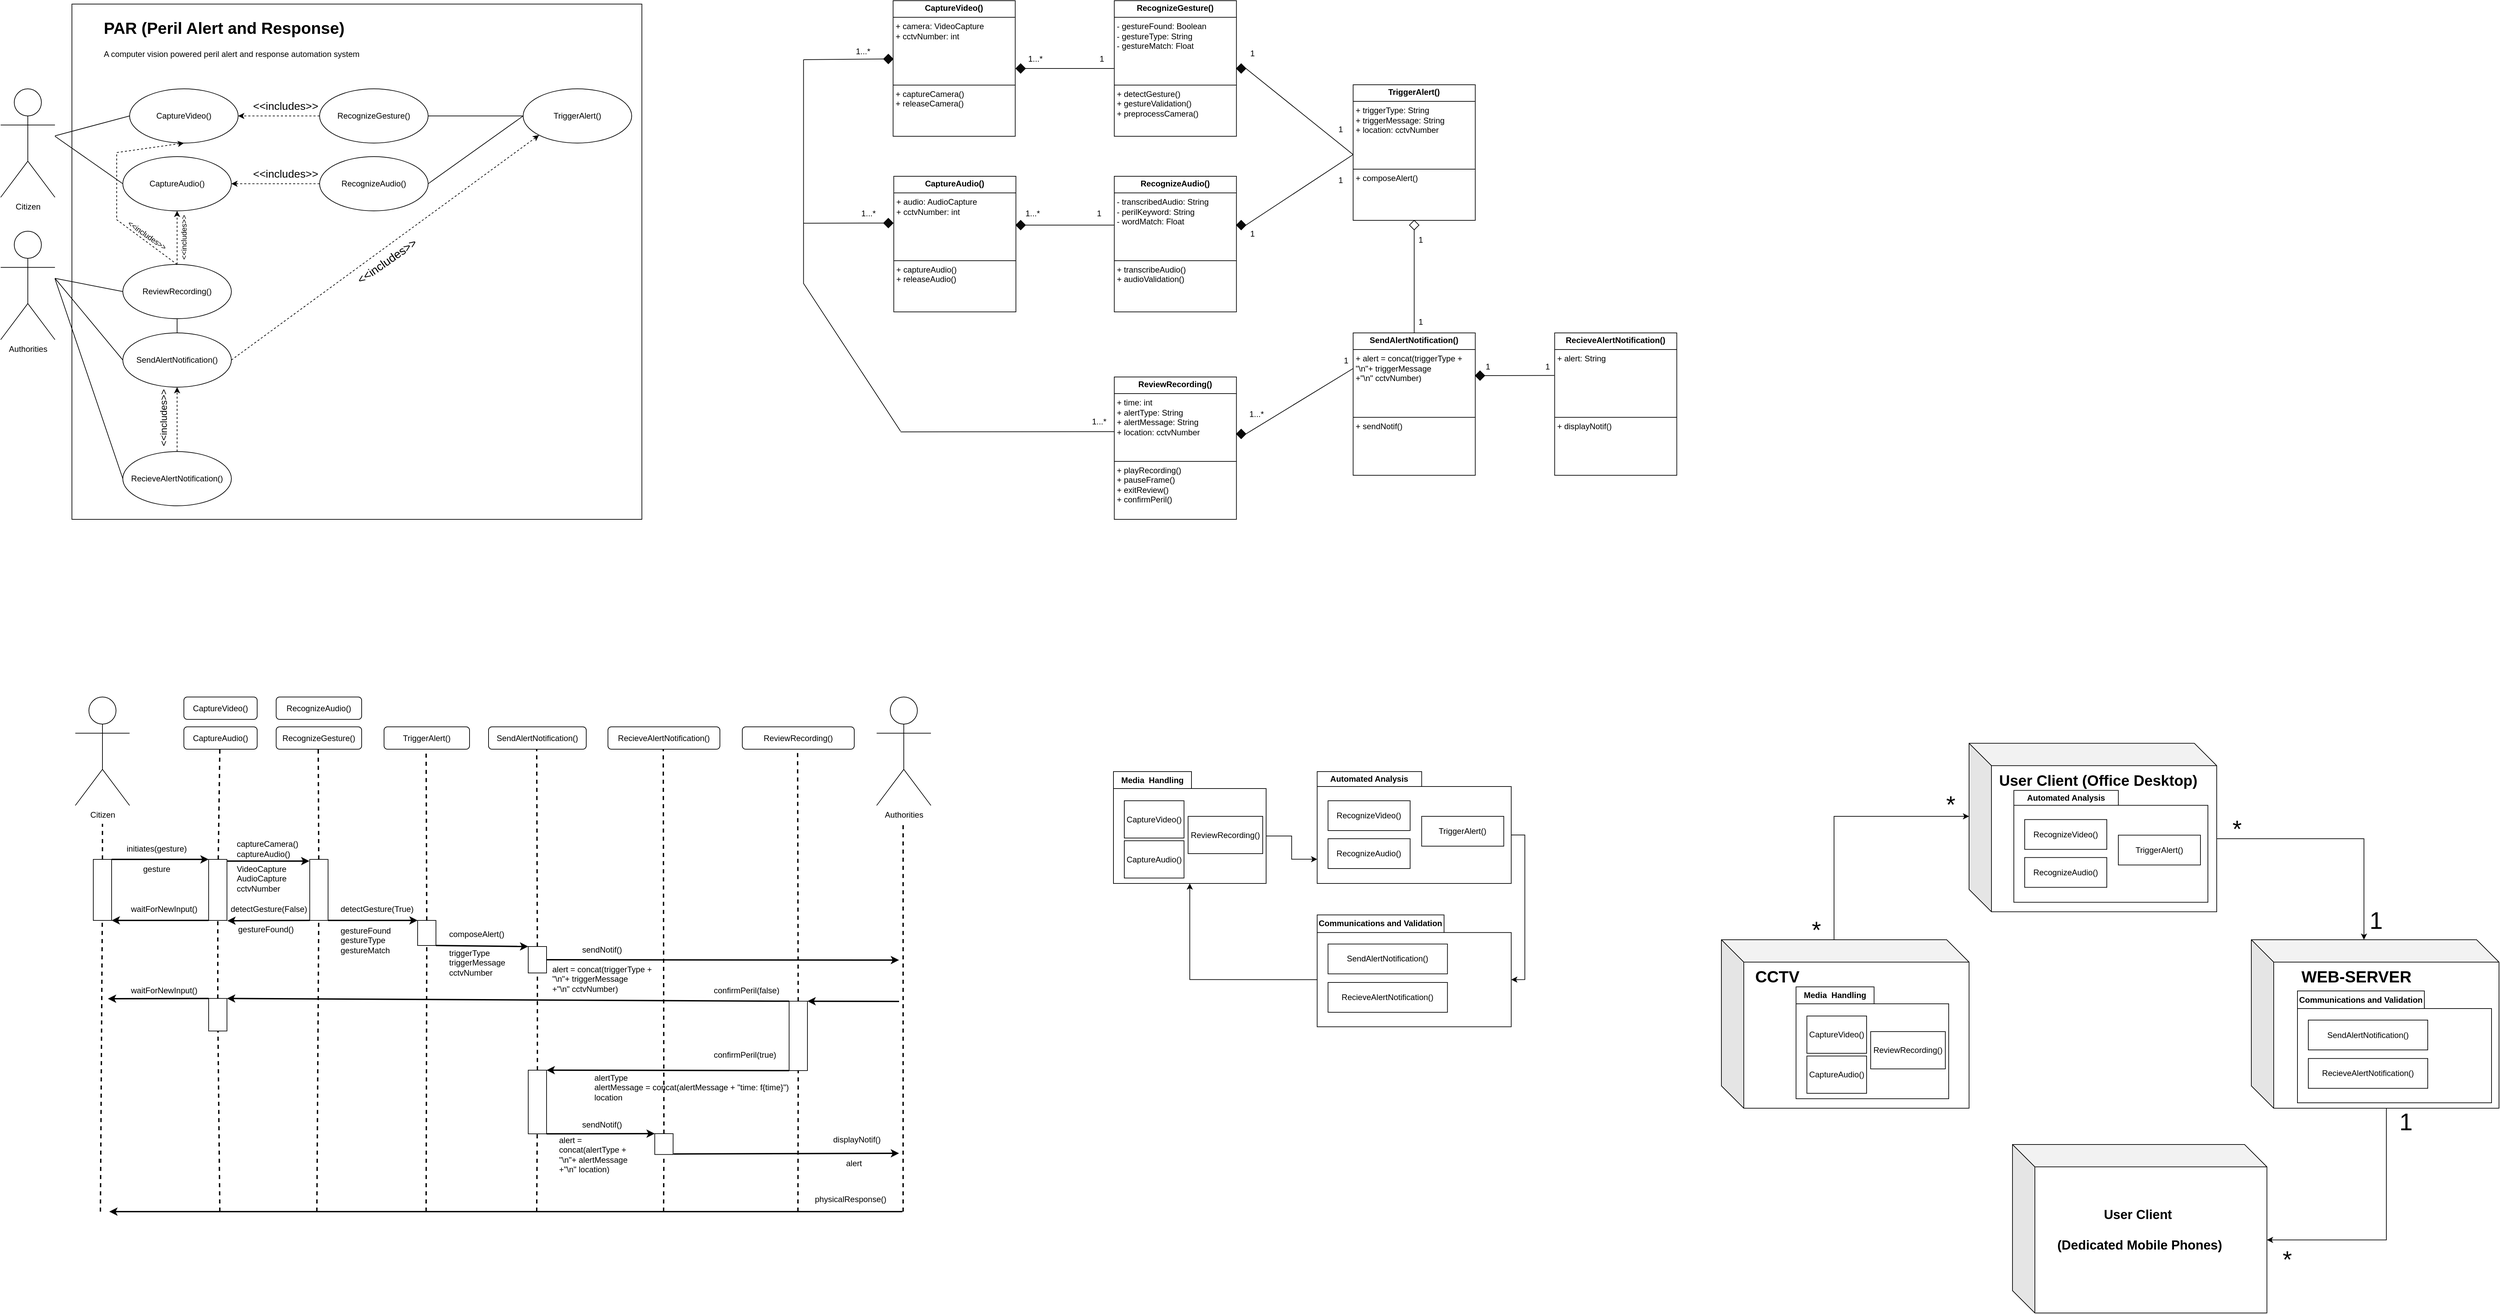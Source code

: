 <mxfile version="24.5.3" type="github">
  <diagram name="Page-1" id="aL-JDZuz1ci5aaFKHha2">
    <mxGraphModel dx="2869" dy="1167" grid="1" gridSize="11" guides="1" tooltips="1" connect="1" arrows="1" fold="1" page="1" pageScale="1" pageWidth="850" pageHeight="1100" math="0" shadow="0">
      <root>
        <mxCell id="0" />
        <mxCell id="1" parent="0" />
        <mxCell id="zNkDvXEw-0MPoxfva-Qb-19" value="" style="rounded=0;whiteSpace=wrap;html=1;" parent="1" vertex="1">
          <mxGeometry x="165" y="155" width="840" height="760" as="geometry" />
        </mxCell>
        <mxCell id="zNkDvXEw-0MPoxfva-Qb-1" value="Citizen&lt;div&gt;&lt;br&gt;&lt;/div&gt;" style="shape=umlActor;verticalLabelPosition=bottom;verticalAlign=top;html=1;outlineConnect=0;" parent="1" vertex="1">
          <mxGeometry x="60" y="280" width="80" height="160" as="geometry" />
        </mxCell>
        <mxCell id="zNkDvXEw-0MPoxfva-Qb-2" value="CaptureVideo()" style="ellipse;whiteSpace=wrap;html=1;" parent="1" vertex="1">
          <mxGeometry x="250" y="280" width="160" height="80" as="geometry" />
        </mxCell>
        <mxCell id="zNkDvXEw-0MPoxfva-Qb-3" value="&lt;div&gt;Authorities&lt;/div&gt;" style="shape=umlActor;verticalLabelPosition=bottom;verticalAlign=top;html=1;outlineConnect=0;" parent="1" vertex="1">
          <mxGeometry x="60" y="490" width="80" height="160" as="geometry" />
        </mxCell>
        <mxCell id="zNkDvXEw-0MPoxfva-Qb-4" value="RecognizeGesture()" style="ellipse;whiteSpace=wrap;html=1;" parent="1" vertex="1">
          <mxGeometry x="530" y="280" width="160" height="80" as="geometry" />
        </mxCell>
        <mxCell id="zNkDvXEw-0MPoxfva-Qb-5" value="TriggerAlert()" style="ellipse;whiteSpace=wrap;html=1;" parent="1" vertex="1">
          <mxGeometry x="830" y="280" width="160" height="80" as="geometry" />
        </mxCell>
        <mxCell id="zNkDvXEw-0MPoxfva-Qb-6" value="SendAlertNotification()" style="ellipse;whiteSpace=wrap;html=1;" parent="1" vertex="1">
          <mxGeometry x="240" y="640" width="160" height="80" as="geometry" />
        </mxCell>
        <mxCell id="zNkDvXEw-0MPoxfva-Qb-7" value="ReviewRecording()" style="ellipse;whiteSpace=wrap;html=1;" parent="1" vertex="1">
          <mxGeometry x="240" y="539" width="160" height="80" as="geometry" />
        </mxCell>
        <mxCell id="zNkDvXEw-0MPoxfva-Qb-8" value="" style="endArrow=none;html=1;rounded=0;entryX=0;entryY=0.5;entryDx=0;entryDy=0;" parent="1" source="zNkDvXEw-0MPoxfva-Qb-1" target="zNkDvXEw-0MPoxfva-Qb-2" edge="1">
          <mxGeometry width="50" height="50" relative="1" as="geometry">
            <mxPoint x="170" y="460" as="sourcePoint" />
            <mxPoint x="220" y="410" as="targetPoint" />
          </mxGeometry>
        </mxCell>
        <mxCell id="zNkDvXEw-0MPoxfva-Qb-10" value="" style="endArrow=classic;html=1;rounded=0;dashed=1;exitX=0;exitY=0.5;exitDx=0;exitDy=0;entryX=1;entryY=0.5;entryDx=0;entryDy=0;" parent="1" source="zNkDvXEw-0MPoxfva-Qb-4" target="zNkDvXEw-0MPoxfva-Qb-2" edge="1">
          <mxGeometry width="50" height="50" relative="1" as="geometry">
            <mxPoint x="370" y="460" as="sourcePoint" />
            <mxPoint x="310" y="450" as="targetPoint" />
          </mxGeometry>
        </mxCell>
        <mxCell id="zNkDvXEw-0MPoxfva-Qb-12" value="&lt;font style=&quot;font-size: 16px;&quot;&gt;&amp;lt;&amp;lt;includes&amp;gt;&amp;gt;&lt;/font&gt;" style="text;html=1;align=center;verticalAlign=middle;whiteSpace=wrap;rounded=0;rotation=0;" parent="1" vertex="1">
          <mxGeometry x="450" y="290" width="60" height="30" as="geometry" />
        </mxCell>
        <mxCell id="zNkDvXEw-0MPoxfva-Qb-14" value="" style="endArrow=classic;html=1;rounded=0;dashed=1;exitX=1;exitY=0.5;exitDx=0;exitDy=0;entryX=0;entryY=1;entryDx=0;entryDy=0;" parent="1" source="zNkDvXEw-0MPoxfva-Qb-6" target="zNkDvXEw-0MPoxfva-Qb-5" edge="1">
          <mxGeometry width="50" height="50" relative="1" as="geometry">
            <mxPoint x="820" y="560" as="sourcePoint" />
            <mxPoint x="900" y="370" as="targetPoint" />
          </mxGeometry>
        </mxCell>
        <mxCell id="zNkDvXEw-0MPoxfva-Qb-15" value="&lt;font style=&quot;font-size: 17px;&quot;&gt;&amp;lt;&amp;lt;includes&amp;gt;&amp;gt;&lt;/font&gt;" style="text;html=1;align=center;verticalAlign=middle;whiteSpace=wrap;rounded=0;rotation=-35;" parent="1" vertex="1">
          <mxGeometry x="600" y="520" width="60" height="30" as="geometry" />
        </mxCell>
        <mxCell id="zNkDvXEw-0MPoxfva-Qb-16" value="" style="endArrow=none;html=1;rounded=0;entryX=0;entryY=0.5;entryDx=0;entryDy=0;" parent="1" target="zNkDvXEw-0MPoxfva-Qb-7" edge="1">
          <mxGeometry width="50" height="50" relative="1" as="geometry">
            <mxPoint x="140" y="559.5" as="sourcePoint" />
            <mxPoint x="240" y="559.5" as="targetPoint" />
          </mxGeometry>
        </mxCell>
        <mxCell id="zNkDvXEw-0MPoxfva-Qb-17" value="" style="endArrow=none;html=1;rounded=0;exitX=0.5;exitY=1;exitDx=0;exitDy=0;" parent="1" source="zNkDvXEw-0MPoxfva-Qb-7" target="zNkDvXEw-0MPoxfva-Qb-6" edge="1">
          <mxGeometry width="50" height="50" relative="1" as="geometry">
            <mxPoint x="400" y="559.66" as="sourcePoint" />
            <mxPoint x="530" y="560" as="targetPoint" />
          </mxGeometry>
        </mxCell>
        <mxCell id="zNkDvXEw-0MPoxfva-Qb-18" value="&lt;h1 style=&quot;margin-top: 0px;&quot;&gt;PAR (Peril Alert and Response)&lt;/h1&gt;&lt;p&gt;A computer vision powered peril alert and response automation system&lt;/p&gt;" style="text;html=1;whiteSpace=wrap;overflow=hidden;rounded=0;" parent="1" vertex="1">
          <mxGeometry x="210" y="170" width="420" height="120" as="geometry" />
        </mxCell>
        <mxCell id="zNkDvXEw-0MPoxfva-Qb-26" value="" style="endArrow=none;html=1;rounded=0;entryX=0;entryY=0.5;entryDx=0;entryDy=0;" parent="1" target="zNkDvXEw-0MPoxfva-Qb-6" edge="1">
          <mxGeometry width="50" height="50" relative="1" as="geometry">
            <mxPoint x="140" y="559.5" as="sourcePoint" />
            <mxPoint x="270" y="559.84" as="targetPoint" />
          </mxGeometry>
        </mxCell>
        <mxCell id="zNkDvXEw-0MPoxfva-Qb-27" value="" style="endArrow=none;html=1;rounded=0;entryX=0;entryY=0.5;entryDx=0;entryDy=0;exitX=1;exitY=0.5;exitDx=0;exitDy=0;" parent="1" source="zNkDvXEw-0MPoxfva-Qb-4" target="zNkDvXEw-0MPoxfva-Qb-5" edge="1">
          <mxGeometry width="50" height="50" relative="1" as="geometry">
            <mxPoint x="690" y="359" as="sourcePoint" />
            <mxPoint x="790" y="359" as="targetPoint" />
          </mxGeometry>
        </mxCell>
        <mxCell id="zNkDvXEw-0MPoxfva-Qb-34" value="&lt;p style=&quot;margin:0px;margin-top:4px;text-align:center;&quot;&gt;&lt;b&gt;CaptureVideo()&lt;/b&gt;&lt;/p&gt;&lt;hr size=&quot;1&quot; style=&quot;border-style:solid;&quot;&gt;&lt;p style=&quot;margin:0px;margin-left:4px;&quot;&gt;+ camera: VideoCapture&lt;/p&gt;&lt;p style=&quot;margin:0px;margin-left:4px;&quot;&gt;+ cctvNumber: int&lt;/p&gt;&lt;p style=&quot;margin:0px;margin-left:4px;&quot;&gt;&lt;br&gt;&lt;/p&gt;&lt;p style=&quot;margin:0px;margin-left:4px;&quot;&gt;&lt;br&gt;&lt;/p&gt;&lt;p style=&quot;margin:0px;margin-left:4px;&quot;&gt;&lt;br&gt;&lt;/p&gt;&lt;p style=&quot;margin:0px;margin-left:4px;&quot;&gt;&lt;br&gt;&lt;/p&gt;&lt;hr size=&quot;1&quot; style=&quot;border-style:solid;&quot;&gt;&lt;p style=&quot;margin:0px;margin-left:4px;&quot;&gt;+ captureCamera()&lt;/p&gt;&lt;p style=&quot;margin:0px;margin-left:4px;&quot;&gt;+ releaseCamera()&lt;/p&gt;&lt;p style=&quot;margin:0px;margin-left:4px;&quot;&gt;&lt;br&gt;&lt;/p&gt;" style="verticalAlign=top;align=left;overflow=fill;html=1;whiteSpace=wrap;" parent="1" vertex="1">
          <mxGeometry x="1375.25" y="150" width="180" height="200" as="geometry" />
        </mxCell>
        <mxCell id="zNkDvXEw-0MPoxfva-Qb-35" value="&lt;p style=&quot;margin:0px;margin-top:4px;text-align:center;&quot;&gt;&lt;b&gt;RecognizeGesture()&lt;/b&gt;&lt;/p&gt;&lt;hr size=&quot;1&quot; style=&quot;border-style:solid;&quot;&gt;&lt;p style=&quot;margin:0px;margin-left:4px;&quot;&gt;- gestureFound: Boolean&lt;/p&gt;&lt;p style=&quot;margin:0px;margin-left:4px;&quot;&gt;- gestureType: String&lt;/p&gt;&lt;p style=&quot;margin:0px;margin-left:4px;&quot;&gt;- gestureMatch: Float&lt;/p&gt;&lt;p style=&quot;margin:0px;margin-left:4px;&quot;&gt;&lt;br&gt;&lt;/p&gt;&lt;p style=&quot;margin:0px;margin-left:4px;&quot;&gt;&lt;br&gt;&lt;/p&gt;&lt;p style=&quot;margin:0px;margin-left:4px;&quot;&gt;&lt;br&gt;&lt;/p&gt;&lt;hr size=&quot;1&quot; style=&quot;border-style:solid;&quot;&gt;&lt;p style=&quot;margin:0px;margin-left:4px;&quot;&gt;+ detectGesture()&lt;/p&gt;&lt;p style=&quot;margin:0px;margin-left:4px;&quot;&gt;+ gestureValidation()&lt;/p&gt;&lt;p style=&quot;margin:0px;margin-left:4px;&quot;&gt;+ preprocessCamera()&lt;/p&gt;" style="verticalAlign=top;align=left;overflow=fill;html=1;whiteSpace=wrap;" parent="1" vertex="1">
          <mxGeometry x="1701.25" y="150" width="180" height="200" as="geometry" />
        </mxCell>
        <mxCell id="zNkDvXEw-0MPoxfva-Qb-36" value="&lt;p style=&quot;margin:0px;margin-top:4px;text-align:center;&quot;&gt;&lt;b&gt;TriggerAlert()&lt;/b&gt;&lt;/p&gt;&lt;hr size=&quot;1&quot; style=&quot;border-style:solid;&quot;&gt;&lt;p style=&quot;margin:0px;margin-left:4px;&quot;&gt;+ triggerType: String&lt;/p&gt;&lt;p style=&quot;margin:0px;margin-left:4px;&quot;&gt;+ triggerMessage: String&lt;/p&gt;&lt;p style=&quot;margin:0px;margin-left:4px;&quot;&gt;+ location: cctvNumber&lt;/p&gt;&lt;p style=&quot;margin:0px;margin-left:4px;&quot;&gt;&lt;br&gt;&lt;/p&gt;&lt;p style=&quot;margin:0px;margin-left:4px;&quot;&gt;&lt;br&gt;&lt;/p&gt;&lt;p style=&quot;margin:0px;margin-left:4px;&quot;&gt;&lt;br&gt;&lt;/p&gt;&lt;hr size=&quot;1&quot; style=&quot;border-style:solid;&quot;&gt;&lt;p style=&quot;margin:0px;margin-left:4px;&quot;&gt;+ composeAlert()&lt;/p&gt;" style="verticalAlign=top;align=left;overflow=fill;html=1;whiteSpace=wrap;" parent="1" vertex="1">
          <mxGeometry x="2053.25" y="274" width="180" height="200" as="geometry" />
        </mxCell>
        <mxCell id="zNkDvXEw-0MPoxfva-Qb-37" value="&lt;p style=&quot;margin:0px;margin-top:4px;text-align:center;&quot;&gt;&lt;b&gt;ReviewRecording()&lt;/b&gt;&lt;/p&gt;&lt;hr size=&quot;1&quot; style=&quot;border-style:solid;&quot;&gt;&lt;p style=&quot;margin:0px;margin-left:4px;&quot;&gt;+ time: int&amp;nbsp;&lt;/p&gt;&lt;p style=&quot;margin:0px;margin-left:4px;&quot;&gt;+ alertType: String&lt;/p&gt;&lt;p style=&quot;margin:0px;margin-left:4px;&quot;&gt;+ alertMessage: String&lt;/p&gt;&lt;p style=&quot;margin:0px;margin-left:4px;&quot;&gt;+ location: cctvNumber&lt;/p&gt;&lt;p style=&quot;margin:0px;margin-left:4px;&quot;&gt;&lt;br&gt;&lt;/p&gt;&lt;p style=&quot;margin:0px;margin-left:4px;&quot;&gt;&lt;br&gt;&lt;/p&gt;&lt;hr size=&quot;1&quot; style=&quot;border-style:solid;&quot;&gt;&lt;p style=&quot;margin:0px;margin-left:4px;&quot;&gt;+ playRecording()&lt;/p&gt;&lt;p style=&quot;margin:0px;margin-left:4px;&quot;&gt;+ pauseFrame()&lt;/p&gt;&lt;p style=&quot;margin:0px;margin-left:4px;&quot;&gt;+ exitReview()&lt;/p&gt;&lt;p style=&quot;margin:0px;margin-left:4px;&quot;&gt;+ confirmPeril()&lt;/p&gt;" style="verticalAlign=top;align=left;overflow=fill;html=1;whiteSpace=wrap;" parent="1" vertex="1">
          <mxGeometry x="1701.25" y="705" width="180" height="210" as="geometry" />
        </mxCell>
        <mxCell id="zNkDvXEw-0MPoxfva-Qb-38" value="&lt;p style=&quot;margin:0px;margin-top:4px;text-align:center;&quot;&gt;&lt;b&gt;SendAlertNotification()&lt;/b&gt;&lt;/p&gt;&lt;hr size=&quot;1&quot; style=&quot;border-style:solid;&quot;&gt;&lt;p style=&quot;margin:0px;margin-left:4px;&quot;&gt;+&amp;nbsp;&lt;span style=&quot;background-color: initial;&quot;&gt;alert = concat(triggerType + &quot;\n&quot;+ triggerMessage +&quot;\n&quot;&amp;nbsp;cctvNumber)&lt;/span&gt;&lt;/p&gt;&lt;p style=&quot;margin:0px;margin-left:4px;&quot;&gt;&lt;br&gt;&lt;/p&gt;&lt;p style=&quot;margin:0px;margin-left:4px;&quot;&gt;&lt;br&gt;&lt;/p&gt;&lt;p style=&quot;margin:0px;margin-left:4px;&quot;&gt;&lt;br&gt;&lt;/p&gt;&lt;hr size=&quot;1&quot; style=&quot;border-style:solid;&quot;&gt;&lt;p style=&quot;margin:0px;margin-left:4px;&quot;&gt;+ sendNotif()&lt;/p&gt;" style="verticalAlign=top;align=left;overflow=fill;html=1;whiteSpace=wrap;" parent="1" vertex="1">
          <mxGeometry x="2053.25" y="640" width="180" height="210" as="geometry" />
        </mxCell>
        <mxCell id="bf3cndLaWeig58qqCTea-2" value="CaptureAudio()" style="ellipse;whiteSpace=wrap;html=1;" parent="1" vertex="1">
          <mxGeometry x="240" y="380" width="160" height="80" as="geometry" />
        </mxCell>
        <mxCell id="bf3cndLaWeig58qqCTea-3" value="RecognizeAudio()" style="ellipse;whiteSpace=wrap;html=1;" parent="1" vertex="1">
          <mxGeometry x="530" y="380" width="160" height="80" as="geometry" />
        </mxCell>
        <mxCell id="bf3cndLaWeig58qqCTea-4" value="" style="endArrow=none;html=1;rounded=0;entryX=0;entryY=0.5;entryDx=0;entryDy=0;" parent="1" target="bf3cndLaWeig58qqCTea-2" edge="1">
          <mxGeometry width="50" height="50" relative="1" as="geometry">
            <mxPoint x="140" y="350" as="sourcePoint" />
            <mxPoint x="230" y="510" as="targetPoint" />
          </mxGeometry>
        </mxCell>
        <mxCell id="bf3cndLaWeig58qqCTea-5" value="" style="endArrow=classic;html=1;rounded=0;dashed=1;exitX=0;exitY=0.5;exitDx=0;exitDy=0;entryX=1;entryY=0.5;entryDx=0;entryDy=0;" parent="1" source="bf3cndLaWeig58qqCTea-3" target="bf3cndLaWeig58qqCTea-2" edge="1">
          <mxGeometry width="50" height="50" relative="1" as="geometry">
            <mxPoint x="380" y="560" as="sourcePoint" />
            <mxPoint x="320" y="550" as="targetPoint" />
          </mxGeometry>
        </mxCell>
        <mxCell id="bf3cndLaWeig58qqCTea-7" value="" style="endArrow=none;html=1;rounded=0;entryX=0;entryY=0.5;entryDx=0;entryDy=0;exitX=1;exitY=0.5;exitDx=0;exitDy=0;" parent="1" source="bf3cndLaWeig58qqCTea-3" target="zNkDvXEw-0MPoxfva-Qb-5" edge="1">
          <mxGeometry width="50" height="50" relative="1" as="geometry">
            <mxPoint x="700" y="369" as="sourcePoint" />
            <mxPoint x="830" y="370" as="targetPoint" />
          </mxGeometry>
        </mxCell>
        <mxCell id="bf3cndLaWeig58qqCTea-8" value="&lt;font style=&quot;font-size: 16px;&quot;&gt;&amp;lt;&amp;lt;includes&amp;gt;&amp;gt;&lt;/font&gt;" style="text;html=1;align=center;verticalAlign=middle;whiteSpace=wrap;rounded=0;rotation=0;" parent="1" vertex="1">
          <mxGeometry x="450" y="390" width="60" height="30" as="geometry" />
        </mxCell>
        <mxCell id="BThqMrL_MY4lzb3ycv1S-1" value="&lt;p style=&quot;margin:0px;margin-top:4px;text-align:center;&quot;&gt;&lt;b&gt;CaptureAudio()&lt;/b&gt;&lt;/p&gt;&lt;hr size=&quot;1&quot; style=&quot;border-style:solid;&quot;&gt;&lt;p style=&quot;margin:0px;margin-left:4px;&quot;&gt;+ audio: AudioCapture&lt;/p&gt;&lt;p style=&quot;margin:0px;margin-left:4px;&quot;&gt;+ cctvNumber: int&lt;/p&gt;&lt;p style=&quot;margin:0px;margin-left:4px;&quot;&gt;&lt;br&gt;&lt;/p&gt;&lt;p style=&quot;margin:0px;margin-left:4px;&quot;&gt;&lt;br&gt;&lt;/p&gt;&lt;p style=&quot;margin:0px;margin-left:4px;&quot;&gt;&lt;br&gt;&lt;/p&gt;&lt;p style=&quot;margin:0px;margin-left:4px;&quot;&gt;&lt;br&gt;&lt;/p&gt;&lt;hr size=&quot;1&quot; style=&quot;border-style:solid;&quot;&gt;&lt;p style=&quot;margin:0px;margin-left:4px;&quot;&gt;+ captureAudio()&lt;/p&gt;&lt;p style=&quot;margin:0px;margin-left:4px;&quot;&gt;+ releaseAudio()&lt;/p&gt;&lt;p style=&quot;margin:0px;margin-left:4px;&quot;&gt;&lt;br&gt;&lt;/p&gt;" style="verticalAlign=top;align=left;overflow=fill;html=1;whiteSpace=wrap;" parent="1" vertex="1">
          <mxGeometry x="1376.25" y="409" width="180" height="200" as="geometry" />
        </mxCell>
        <mxCell id="BThqMrL_MY4lzb3ycv1S-2" value="&lt;p style=&quot;margin:0px;margin-top:4px;text-align:center;&quot;&gt;&lt;b&gt;RecognizeAudio()&lt;/b&gt;&lt;/p&gt;&lt;hr size=&quot;1&quot; style=&quot;border-style:solid;&quot;&gt;&lt;p style=&quot;margin:0px;margin-left:4px;&quot;&gt;- transcribedAudio: String&lt;/p&gt;&lt;p style=&quot;margin:0px;margin-left:4px;&quot;&gt;- perilKeyword: String&lt;/p&gt;&lt;p style=&quot;margin:0px;margin-left:4px;&quot;&gt;- wordMatch: Float&lt;/p&gt;&lt;p style=&quot;margin:0px;margin-left:4px;&quot;&gt;&lt;br&gt;&lt;/p&gt;&lt;p style=&quot;margin:0px;margin-left:4px;&quot;&gt;&lt;br&gt;&lt;/p&gt;&lt;p style=&quot;margin:0px;margin-left:4px;&quot;&gt;&lt;br&gt;&lt;/p&gt;&lt;hr size=&quot;1&quot; style=&quot;border-style:solid;&quot;&gt;&lt;p style=&quot;margin:0px;margin-left:4px;&quot;&gt;+ transcribeAudio()&lt;/p&gt;&lt;p style=&quot;margin:0px;margin-left:4px;&quot;&gt;+ audioValidation()&lt;/p&gt;&lt;p style=&quot;margin:0px;margin-left:4px;&quot;&gt;&lt;br&gt;&lt;/p&gt;" style="verticalAlign=top;align=left;overflow=fill;html=1;whiteSpace=wrap;" parent="1" vertex="1">
          <mxGeometry x="1701.25" y="409" width="180" height="200" as="geometry" />
        </mxCell>
        <mxCell id="BThqMrL_MY4lzb3ycv1S-3" value="RecieveAlertNotification()" style="ellipse;whiteSpace=wrap;html=1;" parent="1" vertex="1">
          <mxGeometry x="240" y="815" width="160" height="80" as="geometry" />
        </mxCell>
        <mxCell id="BThqMrL_MY4lzb3ycv1S-5" value="" style="endArrow=none;html=1;rounded=0;entryX=0;entryY=0.5;entryDx=0;entryDy=0;" parent="1" target="BThqMrL_MY4lzb3ycv1S-3" edge="1">
          <mxGeometry width="50" height="50" relative="1" as="geometry">
            <mxPoint x="140" y="560" as="sourcePoint" />
            <mxPoint x="250" y="720" as="targetPoint" />
          </mxGeometry>
        </mxCell>
        <mxCell id="BThqMrL_MY4lzb3ycv1S-6" value="" style="endArrow=classic;html=1;rounded=0;dashed=1;exitX=0.5;exitY=0;exitDx=0;exitDy=0;entryX=0.5;entryY=1;entryDx=0;entryDy=0;" parent="1" source="BThqMrL_MY4lzb3ycv1S-3" target="zNkDvXEw-0MPoxfva-Qb-6" edge="1">
          <mxGeometry width="50" height="50" relative="1" as="geometry">
            <mxPoint x="410" y="720" as="sourcePoint" />
            <mxPoint x="863" y="358" as="targetPoint" />
          </mxGeometry>
        </mxCell>
        <mxCell id="BThqMrL_MY4lzb3ycv1S-7" value="&lt;font style=&quot;font-size: 14px;&quot;&gt;&amp;lt;&amp;lt;includes&amp;gt;&amp;gt;&lt;/font&gt;" style="text;html=1;align=center;verticalAlign=middle;whiteSpace=wrap;rounded=0;rotation=-90;" parent="1" vertex="1">
          <mxGeometry x="270" y="750" width="60" height="30" as="geometry" />
        </mxCell>
        <mxCell id="BThqMrL_MY4lzb3ycv1S-9" value="" style="endArrow=classic;html=1;rounded=0;dashed=1;exitX=0.5;exitY=0;exitDx=0;exitDy=0;entryX=0.5;entryY=1;entryDx=0;entryDy=0;" parent="1" source="zNkDvXEw-0MPoxfva-Qb-7" target="bf3cndLaWeig58qqCTea-2" edge="1">
          <mxGeometry width="50" height="50" relative="1" as="geometry">
            <mxPoint x="520" y="525" as="sourcePoint" />
            <mxPoint x="400" y="525" as="targetPoint" />
          </mxGeometry>
        </mxCell>
        <mxCell id="BThqMrL_MY4lzb3ycv1S-10" value="&lt;font style=&quot;font-size: 11px;&quot;&gt;&amp;lt;&amp;lt;includes&amp;gt;&amp;gt;&lt;/font&gt;" style="text;html=1;align=center;verticalAlign=middle;whiteSpace=wrap;rounded=0;rotation=-90;" parent="1" vertex="1">
          <mxGeometry x="300" y="484" width="60" height="30" as="geometry" />
        </mxCell>
        <mxCell id="BThqMrL_MY4lzb3ycv1S-11" value="" style="endArrow=classic;html=1;rounded=0;dashed=1;exitX=0.5;exitY=0;exitDx=0;exitDy=0;entryX=0.5;entryY=1;entryDx=0;entryDy=0;" parent="1" source="zNkDvXEw-0MPoxfva-Qb-7" target="zNkDvXEw-0MPoxfva-Qb-2" edge="1">
          <mxGeometry width="50" height="50" relative="1" as="geometry">
            <mxPoint x="240" y="520" as="sourcePoint" />
            <mxPoint x="250" y="455" as="targetPoint" />
            <Array as="points">
              <mxPoint x="231" y="473" />
              <mxPoint x="231" y="374" />
            </Array>
          </mxGeometry>
        </mxCell>
        <mxCell id="BThqMrL_MY4lzb3ycv1S-12" value="&lt;font style=&quot;font-size: 11px;&quot;&gt;&amp;lt;&amp;lt;includes&amp;gt;&amp;gt;&lt;/font&gt;" style="text;html=1;align=right;verticalAlign=middle;whiteSpace=wrap;rounded=0;rotation=35;" parent="1" vertex="1">
          <mxGeometry x="250" y="484" width="60" height="30" as="geometry" />
        </mxCell>
        <mxCell id="BThqMrL_MY4lzb3ycv1S-14" value="&lt;p style=&quot;margin:0px;margin-top:4px;text-align:center;&quot;&gt;&lt;b&gt;RecieveAlertNotification()&lt;/b&gt;&lt;/p&gt;&lt;hr size=&quot;1&quot; style=&quot;border-style:solid;&quot;&gt;&lt;p style=&quot;margin:0px;margin-left:4px;&quot;&gt;+ alert: String&lt;/p&gt;&lt;p style=&quot;margin:0px;margin-left:4px;&quot;&gt;&lt;br&gt;&lt;/p&gt;&lt;p style=&quot;margin:0px;margin-left:4px;&quot;&gt;&lt;br&gt;&lt;/p&gt;&lt;p style=&quot;margin:0px;margin-left:4px;&quot;&gt;&lt;br&gt;&lt;/p&gt;&lt;p style=&quot;margin:0px;margin-left:4px;&quot;&gt;&lt;br&gt;&lt;/p&gt;&lt;p style=&quot;margin:0px;margin-left:4px;&quot;&gt;&lt;br&gt;&lt;/p&gt;&lt;hr size=&quot;1&quot; style=&quot;border-style:solid;&quot;&gt;&lt;p style=&quot;margin:0px;margin-left:4px;&quot;&gt;+ displayNotif()&lt;/p&gt;" style="verticalAlign=top;align=left;overflow=fill;html=1;whiteSpace=wrap;" parent="1" vertex="1">
          <mxGeometry x="2350.25" y="640" width="180" height="210" as="geometry" />
        </mxCell>
        <mxCell id="BThqMrL_MY4lzb3ycv1S-17" value="" style="rhombus;whiteSpace=wrap;html=1;fillColor=#0A0A0A;" parent="1" vertex="1">
          <mxGeometry x="1556.25" y="243" width="14" height="14" as="geometry" />
        </mxCell>
        <mxCell id="BThqMrL_MY4lzb3ycv1S-22" value="" style="endArrow=none;html=1;rounded=0;entryX=0;entryY=0.5;entryDx=0;entryDy=0;exitX=1;exitY=0.5;exitDx=0;exitDy=0;" parent="1" source="BThqMrL_MY4lzb3ycv1S-17" target="zNkDvXEw-0MPoxfva-Qb-35" edge="1">
          <mxGeometry width="50" height="50" relative="1" as="geometry">
            <mxPoint x="1591.25" y="282" as="sourcePoint" />
            <mxPoint x="1641.25" y="232" as="targetPoint" />
          </mxGeometry>
        </mxCell>
        <mxCell id="BThqMrL_MY4lzb3ycv1S-23" value="" style="rhombus;whiteSpace=wrap;html=1;fillColor=#0A0A0A;" parent="1" vertex="1">
          <mxGeometry x="1556.25" y="474" width="14" height="14" as="geometry" />
        </mxCell>
        <mxCell id="BThqMrL_MY4lzb3ycv1S-24" value="" style="endArrow=none;html=1;rounded=0;entryX=0;entryY=0.5;entryDx=0;entryDy=0;exitX=1;exitY=0.5;exitDx=0;exitDy=0;" parent="1" source="BThqMrL_MY4lzb3ycv1S-23" edge="1">
          <mxGeometry width="50" height="50" relative="1" as="geometry">
            <mxPoint x="1591.25" y="513" as="sourcePoint" />
            <mxPoint x="1701.25" y="481" as="targetPoint" />
          </mxGeometry>
        </mxCell>
        <mxCell id="BThqMrL_MY4lzb3ycv1S-25" value="" style="rhombus;whiteSpace=wrap;html=1;fillColor=#0A0A0A;" parent="1" vertex="1">
          <mxGeometry x="1881.25" y="243" width="14" height="14" as="geometry" />
        </mxCell>
        <mxCell id="BThqMrL_MY4lzb3ycv1S-26" value="" style="endArrow=none;html=1;rounded=0;entryX=0;entryY=0.5;entryDx=0;entryDy=0;exitX=1;exitY=0.5;exitDx=0;exitDy=0;" parent="1" source="BThqMrL_MY4lzb3ycv1S-25" edge="1">
          <mxGeometry width="50" height="50" relative="1" as="geometry">
            <mxPoint x="1943.25" y="409" as="sourcePoint" />
            <mxPoint x="2053.25" y="377" as="targetPoint" />
          </mxGeometry>
        </mxCell>
        <mxCell id="BThqMrL_MY4lzb3ycv1S-27" value="" style="rhombus;whiteSpace=wrap;html=1;fillColor=#0A0A0A;" parent="1" vertex="1">
          <mxGeometry x="1881.25" y="474" width="14" height="14" as="geometry" />
        </mxCell>
        <mxCell id="BThqMrL_MY4lzb3ycv1S-28" value="" style="endArrow=none;html=1;rounded=0;exitX=1;exitY=0.5;exitDx=0;exitDy=0;entryX=0;entryY=0.515;entryDx=0;entryDy=0;entryPerimeter=0;" parent="1" source="BThqMrL_MY4lzb3ycv1S-27" target="zNkDvXEw-0MPoxfva-Qb-36" edge="1">
          <mxGeometry width="50" height="50" relative="1" as="geometry">
            <mxPoint x="1972.25" y="520" as="sourcePoint" />
            <mxPoint x="2053.25" y="375" as="targetPoint" />
          </mxGeometry>
        </mxCell>
        <mxCell id="BThqMrL_MY4lzb3ycv1S-29" value="" style="endArrow=none;html=1;rounded=0;exitX=1;exitY=0.5;exitDx=0;exitDy=0;entryX=0;entryY=0.25;entryDx=0;entryDy=0;" parent="1" source="BThqMrL_MY4lzb3ycv1S-30" target="zNkDvXEw-0MPoxfva-Qb-38" edge="1">
          <mxGeometry width="50" height="50" relative="1" as="geometry">
            <mxPoint x="1906.25" y="796" as="sourcePoint" />
            <mxPoint x="2064.25" y="692" as="targetPoint" />
          </mxGeometry>
        </mxCell>
        <mxCell id="BThqMrL_MY4lzb3ycv1S-30" value="" style="rhombus;whiteSpace=wrap;html=1;fillColor=#0A0A0A;" parent="1" vertex="1">
          <mxGeometry x="1881.25" y="782" width="14" height="14" as="geometry" />
        </mxCell>
        <mxCell id="BThqMrL_MY4lzb3ycv1S-31" value="" style="rhombus;whiteSpace=wrap;html=1;fillColor=none;" parent="1" vertex="1">
          <mxGeometry x="2136.25" y="474" width="14" height="14" as="geometry" />
        </mxCell>
        <mxCell id="BThqMrL_MY4lzb3ycv1S-32" value="" style="endArrow=none;html=1;rounded=0;exitX=0.5;exitY=0;exitDx=0;exitDy=0;entryX=0.5;entryY=1;entryDx=0;entryDy=0;" parent="1" source="zNkDvXEw-0MPoxfva-Qb-38" target="BThqMrL_MY4lzb3ycv1S-31" edge="1">
          <mxGeometry width="50" height="50" relative="1" as="geometry">
            <mxPoint x="1906.25" y="800" as="sourcePoint" />
            <mxPoint x="2075.25" y="704" as="targetPoint" />
          </mxGeometry>
        </mxCell>
        <mxCell id="BThqMrL_MY4lzb3ycv1S-33" value="" style="rhombus;whiteSpace=wrap;html=1;fillColor=#0A0A0A;" parent="1" vertex="1">
          <mxGeometry x="2233.25" y="696" width="14" height="14" as="geometry" />
        </mxCell>
        <mxCell id="BThqMrL_MY4lzb3ycv1S-35" value="" style="endArrow=none;html=1;rounded=0;exitX=1;exitY=0.5;exitDx=0;exitDy=0;entryX=-0.003;entryY=0.299;entryDx=0;entryDy=0;entryPerimeter=0;" parent="1" source="BThqMrL_MY4lzb3ycv1S-33" target="BThqMrL_MY4lzb3ycv1S-14" edge="1">
          <mxGeometry width="50" height="50" relative="1" as="geometry">
            <mxPoint x="1906.25" y="800" as="sourcePoint" />
            <mxPoint x="2064.25" y="704" as="targetPoint" />
          </mxGeometry>
        </mxCell>
        <mxCell id="BThqMrL_MY4lzb3ycv1S-36" value="" style="endArrow=none;html=1;rounded=0;entryX=-0.002;entryY=0.384;entryDx=0;entryDy=0;entryPerimeter=0;" parent="1" target="zNkDvXEw-0MPoxfva-Qb-37" edge="1">
          <mxGeometry width="50" height="50" relative="1" as="geometry">
            <mxPoint x="1386.25" y="786" as="sourcePoint" />
            <mxPoint x="1599.25" y="741" as="targetPoint" />
          </mxGeometry>
        </mxCell>
        <mxCell id="BThqMrL_MY4lzb3ycv1S-37" value="" style="endArrow=none;html=1;rounded=0;" parent="1" edge="1">
          <mxGeometry width="50" height="50" relative="1" as="geometry">
            <mxPoint x="1243.25" y="567" as="sourcePoint" />
            <mxPoint x="1386.25" y="785" as="targetPoint" />
          </mxGeometry>
        </mxCell>
        <mxCell id="BThqMrL_MY4lzb3ycv1S-38" value="" style="endArrow=none;html=1;rounded=0;" parent="1" edge="1">
          <mxGeometry width="50" height="50" relative="1" as="geometry">
            <mxPoint x="1243.25" y="237" as="sourcePoint" />
            <mxPoint x="1243.25" y="567" as="targetPoint" />
          </mxGeometry>
        </mxCell>
        <mxCell id="BThqMrL_MY4lzb3ycv1S-39" value="" style="endArrow=none;html=1;rounded=0;entryX=0;entryY=0.5;entryDx=0;entryDy=0;" parent="1" target="BThqMrL_MY4lzb3ycv1S-42" edge="1">
          <mxGeometry width="50" height="50" relative="1" as="geometry">
            <mxPoint x="1243.25" y="237" as="sourcePoint" />
            <mxPoint x="1353.25" y="237" as="targetPoint" />
          </mxGeometry>
        </mxCell>
        <mxCell id="BThqMrL_MY4lzb3ycv1S-40" value="" style="endArrow=none;html=1;rounded=0;entryX=0;entryY=0.5;entryDx=0;entryDy=0;" parent="1" target="BThqMrL_MY4lzb3ycv1S-41" edge="1">
          <mxGeometry width="50" height="50" relative="1" as="geometry">
            <mxPoint x="1243.25" y="478.2" as="sourcePoint" />
            <mxPoint x="1353.25" y="478.2" as="targetPoint" />
          </mxGeometry>
        </mxCell>
        <mxCell id="BThqMrL_MY4lzb3ycv1S-41" value="" style="rhombus;whiteSpace=wrap;html=1;fillColor=#0A0A0A;" parent="1" vertex="1">
          <mxGeometry x="1361.25" y="471" width="14" height="14" as="geometry" />
        </mxCell>
        <mxCell id="BThqMrL_MY4lzb3ycv1S-42" value="" style="rhombus;whiteSpace=wrap;html=1;fillColor=#0A0A0A;" parent="1" vertex="1">
          <mxGeometry x="1361.25" y="229" width="14" height="14" as="geometry" />
        </mxCell>
        <mxCell id="BThqMrL_MY4lzb3ycv1S-43" value="1...*" style="text;html=1;align=center;verticalAlign=middle;whiteSpace=wrap;rounded=0;" parent="1" vertex="1">
          <mxGeometry x="1555.25" y="221" width="60" height="30" as="geometry" />
        </mxCell>
        <mxCell id="BThqMrL_MY4lzb3ycv1S-44" value="1" style="text;html=1;align=center;verticalAlign=middle;whiteSpace=wrap;rounded=0;" parent="1" vertex="1">
          <mxGeometry x="1661.25" y="221" width="44" height="30" as="geometry" />
        </mxCell>
        <mxCell id="BThqMrL_MY4lzb3ycv1S-45" value="1...*" style="text;html=1;align=center;verticalAlign=middle;whiteSpace=wrap;rounded=0;" parent="1" vertex="1">
          <mxGeometry x="1551.25" y="449" width="60" height="30" as="geometry" />
        </mxCell>
        <mxCell id="BThqMrL_MY4lzb3ycv1S-46" value="1" style="text;html=1;align=center;verticalAlign=middle;whiteSpace=wrap;rounded=0;" parent="1" vertex="1">
          <mxGeometry x="1657.25" y="449" width="44" height="30" as="geometry" />
        </mxCell>
        <mxCell id="BThqMrL_MY4lzb3ycv1S-47" value="1" style="text;html=1;align=center;verticalAlign=middle;whiteSpace=wrap;rounded=0;" parent="1" vertex="1">
          <mxGeometry x="2123.25" y="488" width="60" height="30" as="geometry" />
        </mxCell>
        <mxCell id="BThqMrL_MY4lzb3ycv1S-48" value="1" style="text;html=1;align=center;verticalAlign=middle;whiteSpace=wrap;rounded=0;" parent="1" vertex="1">
          <mxGeometry x="2123.25" y="609" width="60" height="30" as="geometry" />
        </mxCell>
        <mxCell id="BThqMrL_MY4lzb3ycv1S-49" value="1" style="text;html=1;align=center;verticalAlign=middle;whiteSpace=wrap;rounded=0;" parent="1" vertex="1">
          <mxGeometry x="2222.25" y="675" width="60" height="30" as="geometry" />
        </mxCell>
        <mxCell id="BThqMrL_MY4lzb3ycv1S-50" value="1" style="text;html=1;align=center;verticalAlign=middle;whiteSpace=wrap;rounded=0;" parent="1" vertex="1">
          <mxGeometry x="2310.25" y="675" width="60" height="30" as="geometry" />
        </mxCell>
        <mxCell id="BThqMrL_MY4lzb3ycv1S-51" value="1" style="text;html=1;align=center;verticalAlign=middle;whiteSpace=wrap;rounded=0;" parent="1" vertex="1">
          <mxGeometry x="2013.25" y="666" width="60" height="30" as="geometry" />
        </mxCell>
        <mxCell id="BThqMrL_MY4lzb3ycv1S-52" value="1...*" style="text;html=1;align=center;verticalAlign=middle;whiteSpace=wrap;rounded=0;" parent="1" vertex="1">
          <mxGeometry x="1881.25" y="745" width="60" height="30" as="geometry" />
        </mxCell>
        <mxCell id="BThqMrL_MY4lzb3ycv1S-53" value="1...*" style="text;html=1;align=center;verticalAlign=middle;whiteSpace=wrap;rounded=0;" parent="1" vertex="1">
          <mxGeometry x="1649.25" y="756" width="60" height="30" as="geometry" />
        </mxCell>
        <mxCell id="BThqMrL_MY4lzb3ycv1S-54" value="1...*" style="text;html=1;align=center;verticalAlign=middle;whiteSpace=wrap;rounded=0;" parent="1" vertex="1">
          <mxGeometry x="1309.25" y="449" width="60" height="30" as="geometry" />
        </mxCell>
        <mxCell id="BThqMrL_MY4lzb3ycv1S-55" value="1...*" style="text;html=1;align=center;verticalAlign=middle;whiteSpace=wrap;rounded=0;" parent="1" vertex="1">
          <mxGeometry x="1301.25" y="210" width="60" height="30" as="geometry" />
        </mxCell>
        <mxCell id="BThqMrL_MY4lzb3ycv1S-56" value="1" style="text;html=1;align=center;verticalAlign=middle;whiteSpace=wrap;rounded=0;" parent="1" vertex="1">
          <mxGeometry x="1883.25" y="213" width="44" height="30" as="geometry" />
        </mxCell>
        <mxCell id="BThqMrL_MY4lzb3ycv1S-57" value="1" style="text;html=1;align=center;verticalAlign=middle;whiteSpace=wrap;rounded=0;" parent="1" vertex="1">
          <mxGeometry x="2013.25" y="325" width="44" height="30" as="geometry" />
        </mxCell>
        <mxCell id="BThqMrL_MY4lzb3ycv1S-59" value="1" style="text;html=1;align=center;verticalAlign=middle;whiteSpace=wrap;rounded=0;" parent="1" vertex="1">
          <mxGeometry x="1883.25" y="479" width="44" height="30" as="geometry" />
        </mxCell>
        <mxCell id="BThqMrL_MY4lzb3ycv1S-60" value="1" style="text;html=1;align=center;verticalAlign=middle;whiteSpace=wrap;rounded=0;" parent="1" vertex="1">
          <mxGeometry x="2013.25" y="400" width="44" height="30" as="geometry" />
        </mxCell>
        <mxCell id="BThqMrL_MY4lzb3ycv1S-61" value="&lt;div&gt;Authorities&lt;/div&gt;" style="shape=umlActor;verticalLabelPosition=bottom;verticalAlign=top;html=1;outlineConnect=0;" parent="1" vertex="1">
          <mxGeometry x="1351" y="1177" width="80" height="160" as="geometry" />
        </mxCell>
        <mxCell id="BThqMrL_MY4lzb3ycv1S-62" value="Citizen&lt;div&gt;&lt;br&gt;&lt;/div&gt;" style="shape=umlActor;verticalLabelPosition=bottom;verticalAlign=top;html=1;outlineConnect=0;" parent="1" vertex="1">
          <mxGeometry x="170" y="1177" width="80" height="160" as="geometry" />
        </mxCell>
        <mxCell id="BThqMrL_MY4lzb3ycv1S-65" value="CaptureVideo()" style="rounded=1;whiteSpace=wrap;html=1;" parent="1" vertex="1">
          <mxGeometry x="330" y="1177" width="108" height="33" as="geometry" />
        </mxCell>
        <mxCell id="BThqMrL_MY4lzb3ycv1S-67" value="CaptureAudio()" style="rounded=1;whiteSpace=wrap;html=1;" parent="1" vertex="1">
          <mxGeometry x="330" y="1221" width="108" height="33" as="geometry" />
        </mxCell>
        <mxCell id="BThqMrL_MY4lzb3ycv1S-68" value="RecognizeGesture()" style="rounded=1;whiteSpace=wrap;html=1;" parent="1" vertex="1">
          <mxGeometry x="466" y="1221" width="126" height="33" as="geometry" />
        </mxCell>
        <mxCell id="BThqMrL_MY4lzb3ycv1S-69" value="RecognizeAudio()" style="rounded=1;whiteSpace=wrap;html=1;" parent="1" vertex="1">
          <mxGeometry x="466" y="1177" width="126" height="33" as="geometry" />
        </mxCell>
        <mxCell id="BThqMrL_MY4lzb3ycv1S-70" value="TriggerAlert()" style="rounded=1;whiteSpace=wrap;html=1;" parent="1" vertex="1">
          <mxGeometry x="625" y="1221" width="126" height="33" as="geometry" />
        </mxCell>
        <mxCell id="BThqMrL_MY4lzb3ycv1S-71" value="SendAlertNotification()" style="rounded=1;whiteSpace=wrap;html=1;" parent="1" vertex="1">
          <mxGeometry x="779" y="1221" width="144" height="33" as="geometry" />
        </mxCell>
        <mxCell id="BThqMrL_MY4lzb3ycv1S-72" value="RecieveAlertNotification()" style="rounded=1;whiteSpace=wrap;html=1;" parent="1" vertex="1">
          <mxGeometry x="955" y="1221" width="165" height="33" as="geometry" />
        </mxCell>
        <mxCell id="fngXT9jK4NcwK-JuSyqX-1" value="ReviewRecording()" style="rounded=1;whiteSpace=wrap;html=1;" parent="1" vertex="1">
          <mxGeometry x="1153" y="1221" width="165" height="33" as="geometry" />
        </mxCell>
        <mxCell id="fngXT9jK4NcwK-JuSyqX-2" value="" style="endArrow=none;dashed=1;html=1;strokeWidth=2;rounded=0;" parent="1" source="fngXT9jK4NcwK-JuSyqX-10" edge="1">
          <mxGeometry width="50" height="50" relative="1" as="geometry">
            <mxPoint x="210" y="1859" as="sourcePoint" />
            <mxPoint x="210" y="1364" as="targetPoint" />
          </mxGeometry>
        </mxCell>
        <mxCell id="fngXT9jK4NcwK-JuSyqX-3" value="" style="endArrow=none;dashed=1;html=1;strokeWidth=2;rounded=0;" parent="1" source="fngXT9jK4NcwK-JuSyqX-12" edge="1">
          <mxGeometry width="50" height="50" relative="1" as="geometry">
            <mxPoint x="383" y="1859" as="sourcePoint" />
            <mxPoint x="383" y="1254" as="targetPoint" />
          </mxGeometry>
        </mxCell>
        <mxCell id="fngXT9jK4NcwK-JuSyqX-4" value="" style="endArrow=none;dashed=1;html=1;strokeWidth=2;rounded=0;" parent="1" source="fngXT9jK4NcwK-JuSyqX-14" edge="1">
          <mxGeometry width="50" height="50" relative="1" as="geometry">
            <mxPoint x="528" y="1859" as="sourcePoint" />
            <mxPoint x="528" y="1254" as="targetPoint" />
          </mxGeometry>
        </mxCell>
        <mxCell id="fngXT9jK4NcwK-JuSyqX-5" value="" style="endArrow=none;dashed=1;html=1;strokeWidth=2;rounded=0;" parent="1" source="fngXT9jK4NcwK-JuSyqX-17" edge="1">
          <mxGeometry width="50" height="50" relative="1" as="geometry">
            <mxPoint x="687" y="1859" as="sourcePoint" />
            <mxPoint x="687" y="1254" as="targetPoint" />
          </mxGeometry>
        </mxCell>
        <mxCell id="fngXT9jK4NcwK-JuSyqX-6" value="" style="endArrow=none;dashed=1;html=1;strokeWidth=2;rounded=0;" parent="1" source="fngXT9jK4NcwK-JuSyqX-19" edge="1">
          <mxGeometry width="50" height="50" relative="1" as="geometry">
            <mxPoint x="850" y="1859" as="sourcePoint" />
            <mxPoint x="850" y="1254" as="targetPoint" />
          </mxGeometry>
        </mxCell>
        <mxCell id="fngXT9jK4NcwK-JuSyqX-7" value="" style="endArrow=none;dashed=1;html=1;strokeWidth=2;rounded=0;" parent="1" source="fngXT9jK4NcwK-JuSyqX-21" edge="1">
          <mxGeometry width="50" height="50" relative="1" as="geometry">
            <mxPoint x="1037" y="1859" as="sourcePoint" />
            <mxPoint x="1036.5" y="1254" as="targetPoint" />
          </mxGeometry>
        </mxCell>
        <mxCell id="fngXT9jK4NcwK-JuSyqX-8" value="" style="endArrow=none;dashed=1;html=1;strokeWidth=2;rounded=0;" parent="1" source="fngXT9jK4NcwK-JuSyqX-22" edge="1">
          <mxGeometry width="50" height="50" relative="1" as="geometry">
            <mxPoint x="1235" y="1859" as="sourcePoint" />
            <mxPoint x="1234.5" y="1254" as="targetPoint" />
          </mxGeometry>
        </mxCell>
        <mxCell id="fngXT9jK4NcwK-JuSyqX-9" value="" style="endArrow=none;dashed=1;html=1;strokeWidth=2;rounded=0;" parent="1" edge="1">
          <mxGeometry width="50" height="50" relative="1" as="geometry">
            <mxPoint x="1390" y="1936" as="sourcePoint" />
            <mxPoint x="1390" y="1364" as="targetPoint" />
          </mxGeometry>
        </mxCell>
        <mxCell id="fngXT9jK4NcwK-JuSyqX-11" value="" style="endArrow=none;dashed=1;html=1;strokeWidth=2;rounded=0;" parent="1" target="fngXT9jK4NcwK-JuSyqX-10" edge="1">
          <mxGeometry width="50" height="50" relative="1" as="geometry">
            <mxPoint x="207" y="1936" as="sourcePoint" />
            <mxPoint x="210" y="1364" as="targetPoint" />
          </mxGeometry>
        </mxCell>
        <mxCell id="fngXT9jK4NcwK-JuSyqX-10" value="" style="rounded=0;whiteSpace=wrap;html=1;rotation=90;" parent="1" vertex="1">
          <mxGeometry x="165" y="1448" width="90" height="27" as="geometry" />
        </mxCell>
        <mxCell id="fngXT9jK4NcwK-JuSyqX-13" value="" style="endArrow=none;dashed=1;html=1;strokeWidth=2;rounded=0;" parent="1" source="fngXT9jK4NcwK-JuSyqX-43" target="fngXT9jK4NcwK-JuSyqX-12" edge="1">
          <mxGeometry width="50" height="50" relative="1" as="geometry">
            <mxPoint x="383" y="1859" as="sourcePoint" />
            <mxPoint x="383" y="1254" as="targetPoint" />
          </mxGeometry>
        </mxCell>
        <mxCell id="fngXT9jK4NcwK-JuSyqX-12" value="" style="rounded=0;whiteSpace=wrap;html=1;rotation=90;" parent="1" vertex="1">
          <mxGeometry x="335" y="1448" width="90" height="27" as="geometry" />
        </mxCell>
        <mxCell id="fngXT9jK4NcwK-JuSyqX-15" value="" style="endArrow=none;dashed=1;html=1;strokeWidth=2;rounded=0;" parent="1" target="fngXT9jK4NcwK-JuSyqX-14" edge="1">
          <mxGeometry width="50" height="50" relative="1" as="geometry">
            <mxPoint x="526" y="1936" as="sourcePoint" />
            <mxPoint x="528" y="1254" as="targetPoint" />
          </mxGeometry>
        </mxCell>
        <mxCell id="fngXT9jK4NcwK-JuSyqX-14" value="" style="rounded=0;whiteSpace=wrap;html=1;rotation=90;" parent="1" vertex="1">
          <mxGeometry x="484" y="1448" width="90" height="27" as="geometry" />
        </mxCell>
        <mxCell id="fngXT9jK4NcwK-JuSyqX-18" value="" style="endArrow=none;dashed=1;html=1;strokeWidth=2;rounded=0;" parent="1" target="fngXT9jK4NcwK-JuSyqX-17" edge="1">
          <mxGeometry width="50" height="50" relative="1" as="geometry">
            <mxPoint x="687" y="1936" as="sourcePoint" />
            <mxPoint x="687" y="1254" as="targetPoint" />
          </mxGeometry>
        </mxCell>
        <mxCell id="fngXT9jK4NcwK-JuSyqX-17" value="" style="rounded=0;whiteSpace=wrap;html=1;rotation=90;" parent="1" vertex="1">
          <mxGeometry x="669.5" y="1511.5" width="37" height="27" as="geometry" />
        </mxCell>
        <mxCell id="fngXT9jK4NcwK-JuSyqX-20" value="" style="endArrow=none;dashed=1;html=1;strokeWidth=2;rounded=0;" parent="1" source="fngXT9jK4NcwK-JuSyqX-36" target="fngXT9jK4NcwK-JuSyqX-19" edge="1">
          <mxGeometry width="50" height="50" relative="1" as="geometry">
            <mxPoint x="850" y="1859" as="sourcePoint" />
            <mxPoint x="850" y="1254" as="targetPoint" />
          </mxGeometry>
        </mxCell>
        <mxCell id="fngXT9jK4NcwK-JuSyqX-19" value="" style="rounded=0;whiteSpace=wrap;html=1;rotation=90;" parent="1" vertex="1">
          <mxGeometry x="831.5" y="1551" width="39" height="27" as="geometry" />
        </mxCell>
        <mxCell id="fngXT9jK4NcwK-JuSyqX-23" value="" style="endArrow=none;dashed=1;html=1;strokeWidth=2;rounded=0;" parent="1" target="fngXT9jK4NcwK-JuSyqX-21" edge="1">
          <mxGeometry width="50" height="50" relative="1" as="geometry">
            <mxPoint x="1037" y="1936" as="sourcePoint" />
            <mxPoint x="1036.5" y="1312" as="targetPoint" />
          </mxGeometry>
        </mxCell>
        <mxCell id="fngXT9jK4NcwK-JuSyqX-21" value="" style="rounded=0;whiteSpace=wrap;html=1;rotation=90;" parent="1" vertex="1">
          <mxGeometry x="1022.13" y="1822.88" width="30.75" height="27" as="geometry" />
        </mxCell>
        <mxCell id="fngXT9jK4NcwK-JuSyqX-24" value="" style="endArrow=none;dashed=1;html=1;strokeWidth=2;rounded=0;" parent="1" target="fngXT9jK4NcwK-JuSyqX-22" edge="1">
          <mxGeometry width="50" height="50" relative="1" as="geometry">
            <mxPoint x="1235" y="1936" as="sourcePoint" />
            <mxPoint x="1234.5" y="1254" as="targetPoint" />
          </mxGeometry>
        </mxCell>
        <mxCell id="fngXT9jK4NcwK-JuSyqX-22" value="" style="rounded=0;whiteSpace=wrap;html=1;rotation=90;" parent="1" vertex="1">
          <mxGeometry x="1184.34" y="1663.33" width="102.3" height="27" as="geometry" />
        </mxCell>
        <mxCell id="fngXT9jK4NcwK-JuSyqX-25" value="" style="endArrow=classic;html=1;rounded=0;exitX=0;exitY=0;exitDx=0;exitDy=0;entryX=0;entryY=1;entryDx=0;entryDy=0;strokeWidth=2;" parent="1" source="fngXT9jK4NcwK-JuSyqX-10" target="fngXT9jK4NcwK-JuSyqX-12" edge="1">
          <mxGeometry width="50" height="50" relative="1" as="geometry">
            <mxPoint x="460" y="1546" as="sourcePoint" />
            <mxPoint x="510" y="1496" as="targetPoint" />
          </mxGeometry>
        </mxCell>
        <mxCell id="fngXT9jK4NcwK-JuSyqX-26" value="" style="endArrow=classic;html=1;rounded=0;exitX=0;exitY=0;exitDx=0;exitDy=0;strokeWidth=2;" parent="1" edge="1">
          <mxGeometry width="50" height="50" relative="1" as="geometry">
            <mxPoint x="394" y="1419" as="sourcePoint" />
            <mxPoint x="515" y="1419" as="targetPoint" />
          </mxGeometry>
        </mxCell>
        <mxCell id="fngXT9jK4NcwK-JuSyqX-27" value="" style="endArrow=classic;html=1;rounded=0;exitX=1;exitY=1;exitDx=0;exitDy=0;strokeWidth=2;" parent="1" source="fngXT9jK4NcwK-JuSyqX-14" edge="1">
          <mxGeometry width="50" height="50" relative="1" as="geometry">
            <mxPoint x="440" y="1540" as="sourcePoint" />
            <mxPoint x="394" y="1507" as="targetPoint" />
          </mxGeometry>
        </mxCell>
        <mxCell id="fngXT9jK4NcwK-JuSyqX-28" value="" style="endArrow=classic;html=1;rounded=0;exitX=1;exitY=1;exitDx=0;exitDy=0;strokeWidth=2;entryX=1;entryY=0;entryDx=0;entryDy=0;" parent="1" source="fngXT9jK4NcwK-JuSyqX-12" target="fngXT9jK4NcwK-JuSyqX-10" edge="1">
          <mxGeometry width="50" height="50" relative="1" as="geometry">
            <mxPoint x="361" y="1507" as="sourcePoint" />
            <mxPoint x="240" y="1508" as="targetPoint" />
          </mxGeometry>
        </mxCell>
        <mxCell id="fngXT9jK4NcwK-JuSyqX-29" value="" style="endArrow=classic;html=1;rounded=0;strokeWidth=2;exitX=1;exitY=0;exitDx=0;exitDy=0;entryX=0;entryY=1;entryDx=0;entryDy=0;" parent="1" source="fngXT9jK4NcwK-JuSyqX-14" target="fngXT9jK4NcwK-JuSyqX-17" edge="1">
          <mxGeometry width="50" height="50" relative="1" as="geometry">
            <mxPoint x="559" y="1507" as="sourcePoint" />
            <mxPoint x="669" y="1507" as="targetPoint" />
          </mxGeometry>
        </mxCell>
        <mxCell id="fngXT9jK4NcwK-JuSyqX-30" value="" style="endArrow=classic;html=1;rounded=0;strokeWidth=2;exitX=1;exitY=0;exitDx=0;exitDy=0;entryX=0;entryY=1;entryDx=0;entryDy=0;" parent="1" source="fngXT9jK4NcwK-JuSyqX-17" target="fngXT9jK4NcwK-JuSyqX-19" edge="1">
          <mxGeometry width="50" height="50" relative="1" as="geometry">
            <mxPoint x="713" y="1595" as="sourcePoint" />
            <mxPoint x="844" y="1595" as="targetPoint" />
          </mxGeometry>
        </mxCell>
        <mxCell id="fngXT9jK4NcwK-JuSyqX-31" value="" style="endArrow=classic;html=1;rounded=0;strokeWidth=2;exitX=0.5;exitY=0;exitDx=0;exitDy=0;" parent="1" source="fngXT9jK4NcwK-JuSyqX-19" edge="1">
          <mxGeometry width="50" height="50" relative="1" as="geometry">
            <mxPoint x="889" y="1602.5" as="sourcePoint" />
            <mxPoint x="1384" y="1565" as="targetPoint" />
          </mxGeometry>
        </mxCell>
        <mxCell id="fngXT9jK4NcwK-JuSyqX-33" value="" style="endArrow=classic;html=1;rounded=0;strokeWidth=2;entryX=0;entryY=0;entryDx=0;entryDy=0;" parent="1" target="fngXT9jK4NcwK-JuSyqX-22" edge="1">
          <mxGeometry width="50" height="50" relative="1" as="geometry">
            <mxPoint x="1384" y="1626" as="sourcePoint" />
            <mxPoint x="1241" y="1659" as="targetPoint" />
          </mxGeometry>
        </mxCell>
        <mxCell id="fngXT9jK4NcwK-JuSyqX-35" value="" style="endArrow=classic;html=1;rounded=0;strokeWidth=2;exitX=0;exitY=1;exitDx=0;exitDy=0;entryX=0;entryY=0;entryDx=0;entryDy=0;" parent="1" source="fngXT9jK4NcwK-JuSyqX-22" target="fngXT9jK4NcwK-JuSyqX-43" edge="1">
          <mxGeometry width="50" height="50" relative="1" as="geometry">
            <mxPoint x="1222" y="1613.57" as="sourcePoint" />
            <mxPoint x="394" y="1609" as="targetPoint" />
          </mxGeometry>
        </mxCell>
        <mxCell id="fngXT9jK4NcwK-JuSyqX-38" value="" style="endArrow=classic;html=1;rounded=0;strokeWidth=2;exitX=1;exitY=1;exitDx=0;exitDy=0;entryX=0;entryY=0;entryDx=0;entryDy=0;" parent="1" source="fngXT9jK4NcwK-JuSyqX-22" target="fngXT9jK4NcwK-JuSyqX-36" edge="1">
          <mxGeometry width="50" height="50" relative="1" as="geometry">
            <mxPoint x="1195.37" y="1692" as="sourcePoint" />
            <mxPoint x="867" y="1689" as="targetPoint" />
          </mxGeometry>
        </mxCell>
        <mxCell id="fngXT9jK4NcwK-JuSyqX-39" value="" style="endArrow=none;dashed=1;html=1;strokeWidth=2;rounded=0;" parent="1" target="fngXT9jK4NcwK-JuSyqX-36" edge="1">
          <mxGeometry width="50" height="50" relative="1" as="geometry">
            <mxPoint x="850" y="1936" as="sourcePoint" />
            <mxPoint x="851" y="1636" as="targetPoint" />
          </mxGeometry>
        </mxCell>
        <mxCell id="fngXT9jK4NcwK-JuSyqX-36" value="" style="rounded=0;whiteSpace=wrap;html=1;rotation=90;" parent="1" vertex="1">
          <mxGeometry x="804.09" y="1760.82" width="93.86" height="27" as="geometry" />
        </mxCell>
        <mxCell id="fngXT9jK4NcwK-JuSyqX-40" value="" style="endArrow=classic;html=1;rounded=0;strokeWidth=2;exitX=1;exitY=0;exitDx=0;exitDy=0;entryX=0;entryY=1;entryDx=0;entryDy=0;" parent="1" source="fngXT9jK4NcwK-JuSyqX-36" target="fngXT9jK4NcwK-JuSyqX-21" edge="1">
          <mxGeometry width="50" height="50" relative="1" as="geometry">
            <mxPoint x="1233" y="1775" as="sourcePoint" />
            <mxPoint x="875" y="1775" as="targetPoint" />
          </mxGeometry>
        </mxCell>
        <mxCell id="fngXT9jK4NcwK-JuSyqX-41" value="" style="endArrow=classic;html=1;rounded=0;strokeWidth=2;exitX=1;exitY=0;exitDx=0;exitDy=0;" parent="1" edge="1">
          <mxGeometry width="50" height="50" relative="1" as="geometry">
            <mxPoint x="1051.75" y="1851" as="sourcePoint" />
            <mxPoint x="1384" y="1850" as="targetPoint" />
          </mxGeometry>
        </mxCell>
        <mxCell id="fngXT9jK4NcwK-JuSyqX-42" value="" style="endArrow=classic;html=1;rounded=0;strokeWidth=2;exitX=0;exitY=1;exitDx=0;exitDy=0;" parent="1" edge="1">
          <mxGeometry width="50" height="50" relative="1" as="geometry">
            <mxPoint x="1389" y="1936" as="sourcePoint" />
            <mxPoint x="220" y="1936" as="targetPoint" />
          </mxGeometry>
        </mxCell>
        <mxCell id="fngXT9jK4NcwK-JuSyqX-44" value="" style="endArrow=none;dashed=1;html=1;strokeWidth=2;rounded=0;" parent="1" target="fngXT9jK4NcwK-JuSyqX-43" edge="1">
          <mxGeometry width="50" height="50" relative="1" as="geometry">
            <mxPoint x="383" y="1936" as="sourcePoint" />
            <mxPoint x="380" y="1507" as="targetPoint" />
          </mxGeometry>
        </mxCell>
        <mxCell id="fngXT9jK4NcwK-JuSyqX-43" value="" style="rounded=0;whiteSpace=wrap;html=1;rotation=90;" parent="1" vertex="1">
          <mxGeometry x="356" y="1632.12" width="48" height="27" as="geometry" />
        </mxCell>
        <mxCell id="fngXT9jK4NcwK-JuSyqX-45" value="" style="endArrow=classic;html=1;rounded=0;exitX=0;exitY=1;exitDx=0;exitDy=0;strokeWidth=2;" parent="1" source="fngXT9jK4NcwK-JuSyqX-43" edge="1">
          <mxGeometry width="50" height="50" relative="1" as="geometry">
            <mxPoint x="362" y="1606" as="sourcePoint" />
            <mxPoint x="218" y="1622" as="targetPoint" />
          </mxGeometry>
        </mxCell>
        <mxCell id="fngXT9jK4NcwK-JuSyqX-46" value="initiates(gesture)" style="text;html=1;align=center;verticalAlign=middle;whiteSpace=wrap;rounded=0;" parent="1" vertex="1">
          <mxGeometry x="260" y="1386" width="60" height="30" as="geometry" />
        </mxCell>
        <mxCell id="fngXT9jK4NcwK-JuSyqX-47" value="captureCamera()&lt;div&gt;captureAudio()&lt;/div&gt;" style="text;html=1;align=left;verticalAlign=middle;whiteSpace=wrap;rounded=0;" parent="1" vertex="1">
          <mxGeometry x="406" y="1386" width="60" height="30" as="geometry" />
        </mxCell>
        <mxCell id="fngXT9jK4NcwK-JuSyqX-49" value="VideoCapture&lt;div&gt;AudioCapture&lt;/div&gt;&lt;div&gt;cctvNumber&lt;/div&gt;" style="text;html=1;align=left;verticalAlign=middle;whiteSpace=wrap;rounded=0;" parent="1" vertex="1">
          <mxGeometry x="406" y="1430" width="87" height="30" as="geometry" />
        </mxCell>
        <mxCell id="fngXT9jK4NcwK-JuSyqX-50" value="detectGesture(True)" style="text;html=1;align=left;verticalAlign=middle;whiteSpace=wrap;rounded=0;" parent="1" vertex="1">
          <mxGeometry x="559" y="1475" width="60" height="30" as="geometry" />
        </mxCell>
        <mxCell id="fngXT9jK4NcwK-JuSyqX-51" value="detectGesture(False)" style="text;html=1;align=left;verticalAlign=middle;whiteSpace=wrap;rounded=0;" parent="1" vertex="1">
          <mxGeometry x="397" y="1475" width="60" height="30" as="geometry" />
        </mxCell>
        <mxCell id="fngXT9jK4NcwK-JuSyqX-52" value="gestureFound&lt;div&gt;gestureType&lt;/div&gt;&lt;div&gt;gestureMatch&lt;/div&gt;" style="text;html=1;align=left;verticalAlign=middle;whiteSpace=wrap;rounded=0;" parent="1" vertex="1">
          <mxGeometry x="559" y="1521" width="88" height="30" as="geometry" />
        </mxCell>
        <mxCell id="fngXT9jK4NcwK-JuSyqX-53" value="gestureFound()" style="text;html=1;align=left;verticalAlign=middle;whiteSpace=wrap;rounded=0;" parent="1" vertex="1">
          <mxGeometry x="408" y="1505" width="87" height="30" as="geometry" />
        </mxCell>
        <mxCell id="fngXT9jK4NcwK-JuSyqX-54" value="gesture" style="text;html=1;align=center;verticalAlign=middle;whiteSpace=wrap;rounded=0;" parent="1" vertex="1">
          <mxGeometry x="260" y="1416" width="60" height="30" as="geometry" />
        </mxCell>
        <mxCell id="fngXT9jK4NcwK-JuSyqX-56" value="waitForNewInput()" style="text;html=1;align=left;verticalAlign=middle;whiteSpace=wrap;rounded=0;" parent="1" vertex="1">
          <mxGeometry x="250" y="1475" width="60" height="30" as="geometry" />
        </mxCell>
        <mxCell id="fngXT9jK4NcwK-JuSyqX-57" value="composeAlert()" style="text;html=1;align=left;verticalAlign=middle;whiteSpace=wrap;rounded=0;" parent="1" vertex="1">
          <mxGeometry x="719" y="1511.5" width="60" height="30" as="geometry" />
        </mxCell>
        <mxCell id="fngXT9jK4NcwK-JuSyqX-58" value="triggerType&lt;div&gt;triggerMessage&lt;/div&gt;&lt;div&gt;cctvNumber&lt;/div&gt;" style="text;html=1;align=left;verticalAlign=middle;whiteSpace=wrap;rounded=0;" parent="1" vertex="1">
          <mxGeometry x="719" y="1554" width="88" height="30" as="geometry" />
        </mxCell>
        <mxCell id="fngXT9jK4NcwK-JuSyqX-61" value="sendNotif()" style="text;html=1;align=left;verticalAlign=middle;whiteSpace=wrap;rounded=0;" parent="1" vertex="1">
          <mxGeometry x="915" y="1535" width="60" height="30" as="geometry" />
        </mxCell>
        <mxCell id="fngXT9jK4NcwK-JuSyqX-62" value="alert = concat(triggerType + &quot;\n&quot;+ triggerMessage +&quot;\n&quot;&amp;nbsp;cctvNumber)" style="text;html=1;align=left;verticalAlign=middle;whiteSpace=wrap;rounded=0;" parent="1" vertex="1">
          <mxGeometry x="870.5" y="1578" width="172.5" height="30" as="geometry" />
        </mxCell>
        <mxCell id="fngXT9jK4NcwK-JuSyqX-63" value="confirmPeril(false)" style="text;html=1;align=left;verticalAlign=middle;whiteSpace=wrap;rounded=0;" parent="1" vertex="1">
          <mxGeometry x="1109" y="1595" width="126" height="30" as="geometry" />
        </mxCell>
        <mxCell id="fngXT9jK4NcwK-JuSyqX-64" value="confirmPeril(true)" style="text;html=1;align=left;verticalAlign=middle;whiteSpace=wrap;rounded=0;" parent="1" vertex="1">
          <mxGeometry x="1109" y="1690.33" width="126" height="30" as="geometry" />
        </mxCell>
        <mxCell id="fngXT9jK4NcwK-JuSyqX-65" value="alertType&lt;div&gt;alertMessage = concat(&lt;span style=&quot;background-color: initial;&quot;&gt;alertMessage + &quot;time: f{time}&quot;&lt;/span&gt;&lt;span style=&quot;background-color: initial;&quot;&gt;)&lt;/span&gt;&lt;/div&gt;&lt;div&gt;location&lt;/div&gt;" style="text;html=1;align=left;verticalAlign=middle;whiteSpace=wrap;rounded=0;" parent="1" vertex="1">
          <mxGeometry x="933" y="1738" width="310.25" height="30" as="geometry" />
        </mxCell>
        <mxCell id="fngXT9jK4NcwK-JuSyqX-66" value="sendNotif()" style="text;html=1;align=left;verticalAlign=middle;whiteSpace=wrap;rounded=0;" parent="1" vertex="1">
          <mxGeometry x="915" y="1792.88" width="60" height="30" as="geometry" />
        </mxCell>
        <mxCell id="fngXT9jK4NcwK-JuSyqX-67" value="displayNotif()" style="text;html=1;align=left;verticalAlign=middle;whiteSpace=wrap;rounded=0;" parent="1" vertex="1">
          <mxGeometry x="1285" y="1815" width="60" height="30" as="geometry" />
        </mxCell>
        <mxCell id="fngXT9jK4NcwK-JuSyqX-68" value="physicalResponse()" style="text;html=1;align=left;verticalAlign=middle;whiteSpace=wrap;rounded=0;" parent="1" vertex="1">
          <mxGeometry x="1258" y="1903" width="60" height="30" as="geometry" />
        </mxCell>
        <mxCell id="fngXT9jK4NcwK-JuSyqX-73" value="waitForNewInput()" style="text;html=1;align=left;verticalAlign=middle;whiteSpace=wrap;rounded=0;" parent="1" vertex="1">
          <mxGeometry x="250" y="1595" width="60" height="30" as="geometry" />
        </mxCell>
        <mxCell id="fngXT9jK4NcwK-JuSyqX-79" value="alert = concat(alertType + &quot;\n&quot;+ alertMessage +&quot;\n&quot; location)" style="text;html=1;align=left;verticalAlign=middle;whiteSpace=wrap;rounded=0;" parent="1" vertex="1">
          <mxGeometry x="881.31" y="1837" width="127.37" height="30" as="geometry" />
        </mxCell>
        <mxCell id="fngXT9jK4NcwK-JuSyqX-80" value="alert" style="text;html=1;align=left;verticalAlign=middle;whiteSpace=wrap;rounded=0;" parent="1" vertex="1">
          <mxGeometry x="1303.63" y="1849.88" width="127.37" height="30" as="geometry" />
        </mxCell>
        <mxCell id="fngXT9jK4NcwK-JuSyqX-81" value="Media&amp;nbsp; Handling" style="shape=folder;fontStyle=1;tabWidth=115;tabHeight=25;tabPosition=left;html=1;boundedLbl=1;labelInHeader=1;container=1;collapsible=0;recursiveResize=0;whiteSpace=wrap;" parent="1" vertex="1">
          <mxGeometry x="1700" y="1287" width="225" height="165" as="geometry" />
        </mxCell>
        <mxCell id="fngXT9jK4NcwK-JuSyqX-82" value="CaptureVideo()" style="html=1;whiteSpace=wrap;" parent="fngXT9jK4NcwK-JuSyqX-81" vertex="1">
          <mxGeometry width="88" height="55" relative="1" as="geometry">
            <mxPoint x="16" y="43" as="offset" />
          </mxGeometry>
        </mxCell>
        <mxCell id="fngXT9jK4NcwK-JuSyqX-88" value="CaptureAudio()" style="html=1;whiteSpace=wrap;" parent="fngXT9jK4NcwK-JuSyqX-81" vertex="1">
          <mxGeometry x="16" y="102" width="88" height="55" as="geometry" />
        </mxCell>
        <mxCell id="fngXT9jK4NcwK-JuSyqX-98" value="ReviewRecording()" style="html=1;whiteSpace=wrap;" parent="fngXT9jK4NcwK-JuSyqX-81" vertex="1">
          <mxGeometry x="110" y="66" width="110" height="55" as="geometry" />
        </mxCell>
        <mxCell id="fngXT9jK4NcwK-JuSyqX-89" value="Automated Analysis" style="shape=folder;fontStyle=1;tabWidth=154;tabHeight=22;tabPosition=left;html=1;boundedLbl=1;labelInHeader=1;container=1;collapsible=0;recursiveResize=0;whiteSpace=wrap;" parent="1" vertex="1">
          <mxGeometry x="2000.25" y="1287" width="286" height="165" as="geometry" />
        </mxCell>
        <mxCell id="fngXT9jK4NcwK-JuSyqX-90" value="RecognizeVideo()" style="html=1;whiteSpace=wrap;" parent="fngXT9jK4NcwK-JuSyqX-89" vertex="1">
          <mxGeometry width="121" height="44" relative="1" as="geometry">
            <mxPoint x="16" y="43" as="offset" />
          </mxGeometry>
        </mxCell>
        <mxCell id="fngXT9jK4NcwK-JuSyqX-96" value="RecognizeAudio()" style="html=1;whiteSpace=wrap;" parent="fngXT9jK4NcwK-JuSyqX-89" vertex="1">
          <mxGeometry x="16" y="99.0" width="121" height="44" as="geometry" />
        </mxCell>
        <mxCell id="fngXT9jK4NcwK-JuSyqX-97" value="TriggerAlert()" style="html=1;whiteSpace=wrap;" parent="fngXT9jK4NcwK-JuSyqX-89" vertex="1">
          <mxGeometry x="154" y="66" width="121" height="44" as="geometry" />
        </mxCell>
        <mxCell id="fngXT9jK4NcwK-JuSyqX-100" value="Communications and Validation" style="shape=folder;fontStyle=1;tabWidth=187;tabHeight=26;tabPosition=left;html=1;boundedLbl=1;labelInHeader=1;container=1;collapsible=0;recursiveResize=0;whiteSpace=wrap;" parent="1" vertex="1">
          <mxGeometry x="2000.25" y="1498.33" width="286" height="165" as="geometry" />
        </mxCell>
        <mxCell id="fngXT9jK4NcwK-JuSyqX-101" value="SendAlertNotification()" style="html=1;whiteSpace=wrap;" parent="fngXT9jK4NcwK-JuSyqX-100" vertex="1">
          <mxGeometry width="176" height="44" relative="1" as="geometry">
            <mxPoint x="16" y="43" as="offset" />
          </mxGeometry>
        </mxCell>
        <mxCell id="fngXT9jK4NcwK-JuSyqX-104" value="RecieveAlertNotification()" style="html=1;whiteSpace=wrap;" parent="fngXT9jK4NcwK-JuSyqX-100" vertex="1">
          <mxGeometry x="16" y="99.67" width="176" height="44" as="geometry" />
        </mxCell>
        <mxCell id="fngXT9jK4NcwK-JuSyqX-105" style="edgeStyle=orthogonalEdgeStyle;rounded=0;orthogonalLoop=1;jettySize=auto;html=1;exitX=0;exitY=0;exitDx=225;exitDy=95;exitPerimeter=0;entryX=0;entryY=0;entryDx=0;entryDy=129.25;entryPerimeter=0;" parent="1" source="fngXT9jK4NcwK-JuSyqX-81" target="fngXT9jK4NcwK-JuSyqX-89" edge="1">
          <mxGeometry relative="1" as="geometry" />
        </mxCell>
        <mxCell id="fngXT9jK4NcwK-JuSyqX-106" style="edgeStyle=orthogonalEdgeStyle;rounded=0;orthogonalLoop=1;jettySize=auto;html=1;exitX=0;exitY=0;exitDx=286;exitDy=93.5;exitPerimeter=0;entryX=0;entryY=0;entryDx=286;entryDy=95.5;entryPerimeter=0;" parent="1" source="fngXT9jK4NcwK-JuSyqX-89" target="fngXT9jK4NcwK-JuSyqX-100" edge="1">
          <mxGeometry relative="1" as="geometry" />
        </mxCell>
        <mxCell id="fngXT9jK4NcwK-JuSyqX-107" style="edgeStyle=orthogonalEdgeStyle;rounded=0;orthogonalLoop=1;jettySize=auto;html=1;exitX=0;exitY=0;exitDx=0;exitDy=95.5;exitPerimeter=0;entryX=0.5;entryY=1;entryDx=0;entryDy=0;entryPerimeter=0;" parent="1" source="fngXT9jK4NcwK-JuSyqX-100" target="fngXT9jK4NcwK-JuSyqX-81" edge="1">
          <mxGeometry relative="1" as="geometry" />
        </mxCell>
        <mxCell id="fngXT9jK4NcwK-JuSyqX-114" value="" style="group;fontStyle=1" parent="1" vertex="1" connectable="0">
          <mxGeometry x="3377" y="1535" width="365" height="248.5" as="geometry" />
        </mxCell>
        <mxCell id="fngXT9jK4NcwK-JuSyqX-109" value="" style="shape=cube;whiteSpace=wrap;html=1;boundedLbl=1;backgroundOutline=1;darkOpacity=0.05;darkOpacity2=0.1;size=33;" parent="fngXT9jK4NcwK-JuSyqX-114" vertex="1">
          <mxGeometry width="365" height="248.5" as="geometry" />
        </mxCell>
        <mxCell id="fngXT9jK4NcwK-JuSyqX-110" value="&lt;h1&gt;WEB-SERVER&lt;/h1&gt;" style="text;html=1;align=center;verticalAlign=middle;whiteSpace=wrap;rounded=0;" parent="fngXT9jK4NcwK-JuSyqX-114" vertex="1">
          <mxGeometry x="46" y="39.5" width="218" height="30" as="geometry" />
        </mxCell>
        <mxCell id="fngXT9jK4NcwK-JuSyqX-111" value="Communications and Validation" style="shape=folder;fontStyle=1;tabWidth=187;tabHeight=26;tabPosition=left;html=1;boundedLbl=1;labelInHeader=1;container=1;collapsible=0;recursiveResize=0;whiteSpace=wrap;" parent="fngXT9jK4NcwK-JuSyqX-114" vertex="1">
          <mxGeometry x="68" y="75.5" width="286" height="165" as="geometry" />
        </mxCell>
        <mxCell id="fngXT9jK4NcwK-JuSyqX-112" value="SendAlertNotification()" style="html=1;whiteSpace=wrap;" parent="fngXT9jK4NcwK-JuSyqX-111" vertex="1">
          <mxGeometry width="176" height="44" relative="1" as="geometry">
            <mxPoint x="16" y="43" as="offset" />
          </mxGeometry>
        </mxCell>
        <mxCell id="fngXT9jK4NcwK-JuSyqX-113" value="RecieveAlertNotification()" style="html=1;whiteSpace=wrap;" parent="fngXT9jK4NcwK-JuSyqX-111" vertex="1">
          <mxGeometry x="16" y="99.67" width="176" height="44" as="geometry" />
        </mxCell>
        <mxCell id="fngXT9jK4NcwK-JuSyqX-115" value="" style="group" parent="1" vertex="1" connectable="0">
          <mxGeometry x="2596" y="1535" width="365" height="248.5" as="geometry" />
        </mxCell>
        <mxCell id="fngXT9jK4NcwK-JuSyqX-116" value="" style="shape=cube;whiteSpace=wrap;html=1;boundedLbl=1;backgroundOutline=1;darkOpacity=0.05;darkOpacity2=0.1;size=33;" parent="fngXT9jK4NcwK-JuSyqX-115" vertex="1">
          <mxGeometry width="365" height="248.5" as="geometry" />
        </mxCell>
        <mxCell id="fngXT9jK4NcwK-JuSyqX-117" value="&lt;h1&gt;CCTV&lt;/h1&gt;" style="text;html=1;align=center;verticalAlign=middle;whiteSpace=wrap;rounded=0;" parent="fngXT9jK4NcwK-JuSyqX-115" vertex="1">
          <mxGeometry x="33" y="39.5" width="99" height="30" as="geometry" />
        </mxCell>
        <mxCell id="fngXT9jK4NcwK-JuSyqX-121" value="Media&amp;nbsp; Handling" style="shape=folder;fontStyle=1;tabWidth=115;tabHeight=25;tabPosition=left;html=1;boundedLbl=1;labelInHeader=1;container=1;collapsible=0;recursiveResize=0;whiteSpace=wrap;" parent="fngXT9jK4NcwK-JuSyqX-115" vertex="1">
          <mxGeometry x="110" y="69.5" width="225" height="165" as="geometry" />
        </mxCell>
        <mxCell id="fngXT9jK4NcwK-JuSyqX-122" value="CaptureVideo()" style="html=1;whiteSpace=wrap;" parent="fngXT9jK4NcwK-JuSyqX-121" vertex="1">
          <mxGeometry width="88" height="55" relative="1" as="geometry">
            <mxPoint x="16" y="43" as="offset" />
          </mxGeometry>
        </mxCell>
        <mxCell id="fngXT9jK4NcwK-JuSyqX-123" value="CaptureAudio()" style="html=1;whiteSpace=wrap;" parent="fngXT9jK4NcwK-JuSyqX-121" vertex="1">
          <mxGeometry x="16" y="102" width="88" height="55" as="geometry" />
        </mxCell>
        <mxCell id="fngXT9jK4NcwK-JuSyqX-124" value="ReviewRecording()" style="html=1;whiteSpace=wrap;" parent="fngXT9jK4NcwK-JuSyqX-121" vertex="1">
          <mxGeometry x="110" y="66" width="110" height="55" as="geometry" />
        </mxCell>
        <mxCell id="fngXT9jK4NcwK-JuSyqX-128" value="" style="group" parent="1" vertex="1" connectable="0">
          <mxGeometry x="2961" y="1245.25" width="365" height="248.5" as="geometry" />
        </mxCell>
        <mxCell id="fngXT9jK4NcwK-JuSyqX-143" value="" style="group" parent="fngXT9jK4NcwK-JuSyqX-128" vertex="1" connectable="0">
          <mxGeometry width="365" height="248.5" as="geometry" />
        </mxCell>
        <mxCell id="fngXT9jK4NcwK-JuSyqX-129" value="" style="shape=cube;whiteSpace=wrap;html=1;boundedLbl=1;backgroundOutline=1;darkOpacity=0.05;darkOpacity2=0.1;size=33;" parent="fngXT9jK4NcwK-JuSyqX-143" vertex="1">
          <mxGeometry width="365" height="248.5" as="geometry" />
        </mxCell>
        <mxCell id="fngXT9jK4NcwK-JuSyqX-141" value="" style="group" parent="fngXT9jK4NcwK-JuSyqX-143" vertex="1" connectable="0">
          <mxGeometry x="46" y="39.5" width="319" height="195" as="geometry" />
        </mxCell>
        <mxCell id="fngXT9jK4NcwK-JuSyqX-134" value="Automated Analysis" style="shape=folder;fontStyle=1;tabWidth=154;tabHeight=22;tabPosition=left;html=1;boundedLbl=1;labelInHeader=1;container=1;collapsible=0;recursiveResize=0;whiteSpace=wrap;" parent="fngXT9jK4NcwK-JuSyqX-141" vertex="1">
          <mxGeometry x="20" y="30" width="286" height="165" as="geometry" />
        </mxCell>
        <mxCell id="fngXT9jK4NcwK-JuSyqX-135" value="RecognizeVideo()" style="html=1;whiteSpace=wrap;" parent="fngXT9jK4NcwK-JuSyqX-134" vertex="1">
          <mxGeometry width="121" height="44" relative="1" as="geometry">
            <mxPoint x="16" y="43" as="offset" />
          </mxGeometry>
        </mxCell>
        <mxCell id="fngXT9jK4NcwK-JuSyqX-136" value="RecognizeAudio()" style="html=1;whiteSpace=wrap;" parent="fngXT9jK4NcwK-JuSyqX-134" vertex="1">
          <mxGeometry x="16" y="99.0" width="121" height="44" as="geometry" />
        </mxCell>
        <mxCell id="fngXT9jK4NcwK-JuSyqX-137" value="TriggerAlert()" style="html=1;whiteSpace=wrap;" parent="fngXT9jK4NcwK-JuSyqX-134" vertex="1">
          <mxGeometry x="154" y="66" width="121" height="44" as="geometry" />
        </mxCell>
        <mxCell id="fngXT9jK4NcwK-JuSyqX-144" style="edgeStyle=orthogonalEdgeStyle;rounded=0;orthogonalLoop=1;jettySize=auto;html=1;exitX=0;exitY=0;exitDx=166;exitDy=0;exitPerimeter=0;entryX=0;entryY=0;entryDx=0;entryDy=107.75;entryPerimeter=0;" parent="1" source="fngXT9jK4NcwK-JuSyqX-116" target="fngXT9jK4NcwK-JuSyqX-129" edge="1">
          <mxGeometry relative="1" as="geometry" />
        </mxCell>
        <mxCell id="fngXT9jK4NcwK-JuSyqX-145" style="edgeStyle=orthogonalEdgeStyle;rounded=0;orthogonalLoop=1;jettySize=auto;html=1;exitX=0;exitY=0;exitDx=365;exitDy=140.75;exitPerimeter=0;entryX=0;entryY=0;entryDx=166;entryDy=0;entryPerimeter=0;" parent="1" source="fngXT9jK4NcwK-JuSyqX-129" target="fngXT9jK4NcwK-JuSyqX-109" edge="1">
          <mxGeometry relative="1" as="geometry" />
        </mxCell>
        <mxCell id="fngXT9jK4NcwK-JuSyqX-146" value="&lt;font style=&quot;font-size: 35px;&quot;&gt;*&lt;/font&gt;" style="text;html=1;align=center;verticalAlign=middle;whiteSpace=wrap;rounded=0;" parent="1" vertex="1">
          <mxGeometry x="2706" y="1505" width="60" height="30" as="geometry" />
        </mxCell>
        <mxCell id="fngXT9jK4NcwK-JuSyqX-155" value="&lt;font style=&quot;font-size: 35px;&quot;&gt;*&lt;/font&gt;" style="text;html=1;align=center;verticalAlign=middle;whiteSpace=wrap;rounded=0;" parent="1" vertex="1">
          <mxGeometry x="2904" y="1320" width="60" height="30" as="geometry" />
        </mxCell>
        <mxCell id="fngXT9jK4NcwK-JuSyqX-156" value="&lt;font style=&quot;font-size: 35px;&quot;&gt;*&lt;/font&gt;" style="text;html=1;align=center;verticalAlign=middle;whiteSpace=wrap;rounded=0;" parent="1" vertex="1">
          <mxGeometry x="3326" y="1356" width="60" height="30" as="geometry" />
        </mxCell>
        <mxCell id="fngXT9jK4NcwK-JuSyqX-157" value="&lt;font style=&quot;font-size: 35px;&quot;&gt;1&lt;/font&gt;" style="text;html=1;align=center;verticalAlign=middle;whiteSpace=wrap;rounded=0;" parent="1" vertex="1">
          <mxGeometry x="3531" y="1491" width="60" height="30" as="geometry" />
        </mxCell>
        <mxCell id="fngXT9jK4NcwK-JuSyqX-130" value="&lt;h1&gt;&lt;font style=&quot;font-size: 22px;&quot;&gt;User Client (Office Desktop)&lt;/font&gt;&lt;/h1&gt;" style="text;html=1;align=center;verticalAlign=middle;whiteSpace=wrap;rounded=0;" parent="1" vertex="1">
          <mxGeometry x="2992" y="1284.75" width="319" height="30" as="geometry" />
        </mxCell>
        <mxCell id="fngXT9jK4NcwK-JuSyqX-158" value="" style="group" parent="1" vertex="1" connectable="0">
          <mxGeometry x="3025" y="1837" width="375" height="248.5" as="geometry" />
        </mxCell>
        <mxCell id="fngXT9jK4NcwK-JuSyqX-159" value="" style="shape=cube;whiteSpace=wrap;html=1;boundedLbl=1;backgroundOutline=1;darkOpacity=0.05;darkOpacity2=0.1;size=33;" parent="fngXT9jK4NcwK-JuSyqX-158" vertex="1">
          <mxGeometry width="375" height="248.5" as="geometry" />
        </mxCell>
        <mxCell id="fngXT9jK4NcwK-JuSyqX-160" value="&lt;h1&gt;&lt;font style=&quot;font-size: 19px;&quot;&gt;User Client&amp;nbsp;&lt;/font&gt;&lt;/h1&gt;&lt;h1&gt;&lt;font style=&quot;font-size: 19px;&quot;&gt;(Dedicated Mobile Phones)&lt;/font&gt;&lt;/h1&gt;" style="text;html=1;align=center;verticalAlign=middle;whiteSpace=wrap;rounded=0;" parent="fngXT9jK4NcwK-JuSyqX-158" vertex="1">
          <mxGeometry x="51.15" y="109.25" width="272.69" height="30" as="geometry" />
        </mxCell>
        <mxCell id="fngXT9jK4NcwK-JuSyqX-165" style="edgeStyle=orthogonalEdgeStyle;rounded=0;orthogonalLoop=1;jettySize=auto;html=1;exitX=0;exitY=0;exitDx=199;exitDy=248.5;exitPerimeter=0;entryX=0;entryY=0;entryDx=375;entryDy=140.75;entryPerimeter=0;" parent="1" source="fngXT9jK4NcwK-JuSyqX-109" target="fngXT9jK4NcwK-JuSyqX-159" edge="1">
          <mxGeometry relative="1" as="geometry" />
        </mxCell>
        <mxCell id="fngXT9jK4NcwK-JuSyqX-166" value="&lt;font style=&quot;font-size: 35px;&quot;&gt;1&lt;/font&gt;" style="text;html=1;align=center;verticalAlign=middle;whiteSpace=wrap;rounded=0;" parent="1" vertex="1">
          <mxGeometry x="3575" y="1787.82" width="60" height="30" as="geometry" />
        </mxCell>
        <mxCell id="fngXT9jK4NcwK-JuSyqX-167" value="&lt;font style=&quot;font-size: 35px;&quot;&gt;*&lt;/font&gt;" style="text;html=1;align=center;verticalAlign=middle;whiteSpace=wrap;rounded=0;" parent="1" vertex="1">
          <mxGeometry x="3400" y="1991" width="60" height="30" as="geometry" />
        </mxCell>
      </root>
    </mxGraphModel>
  </diagram>
</mxfile>
